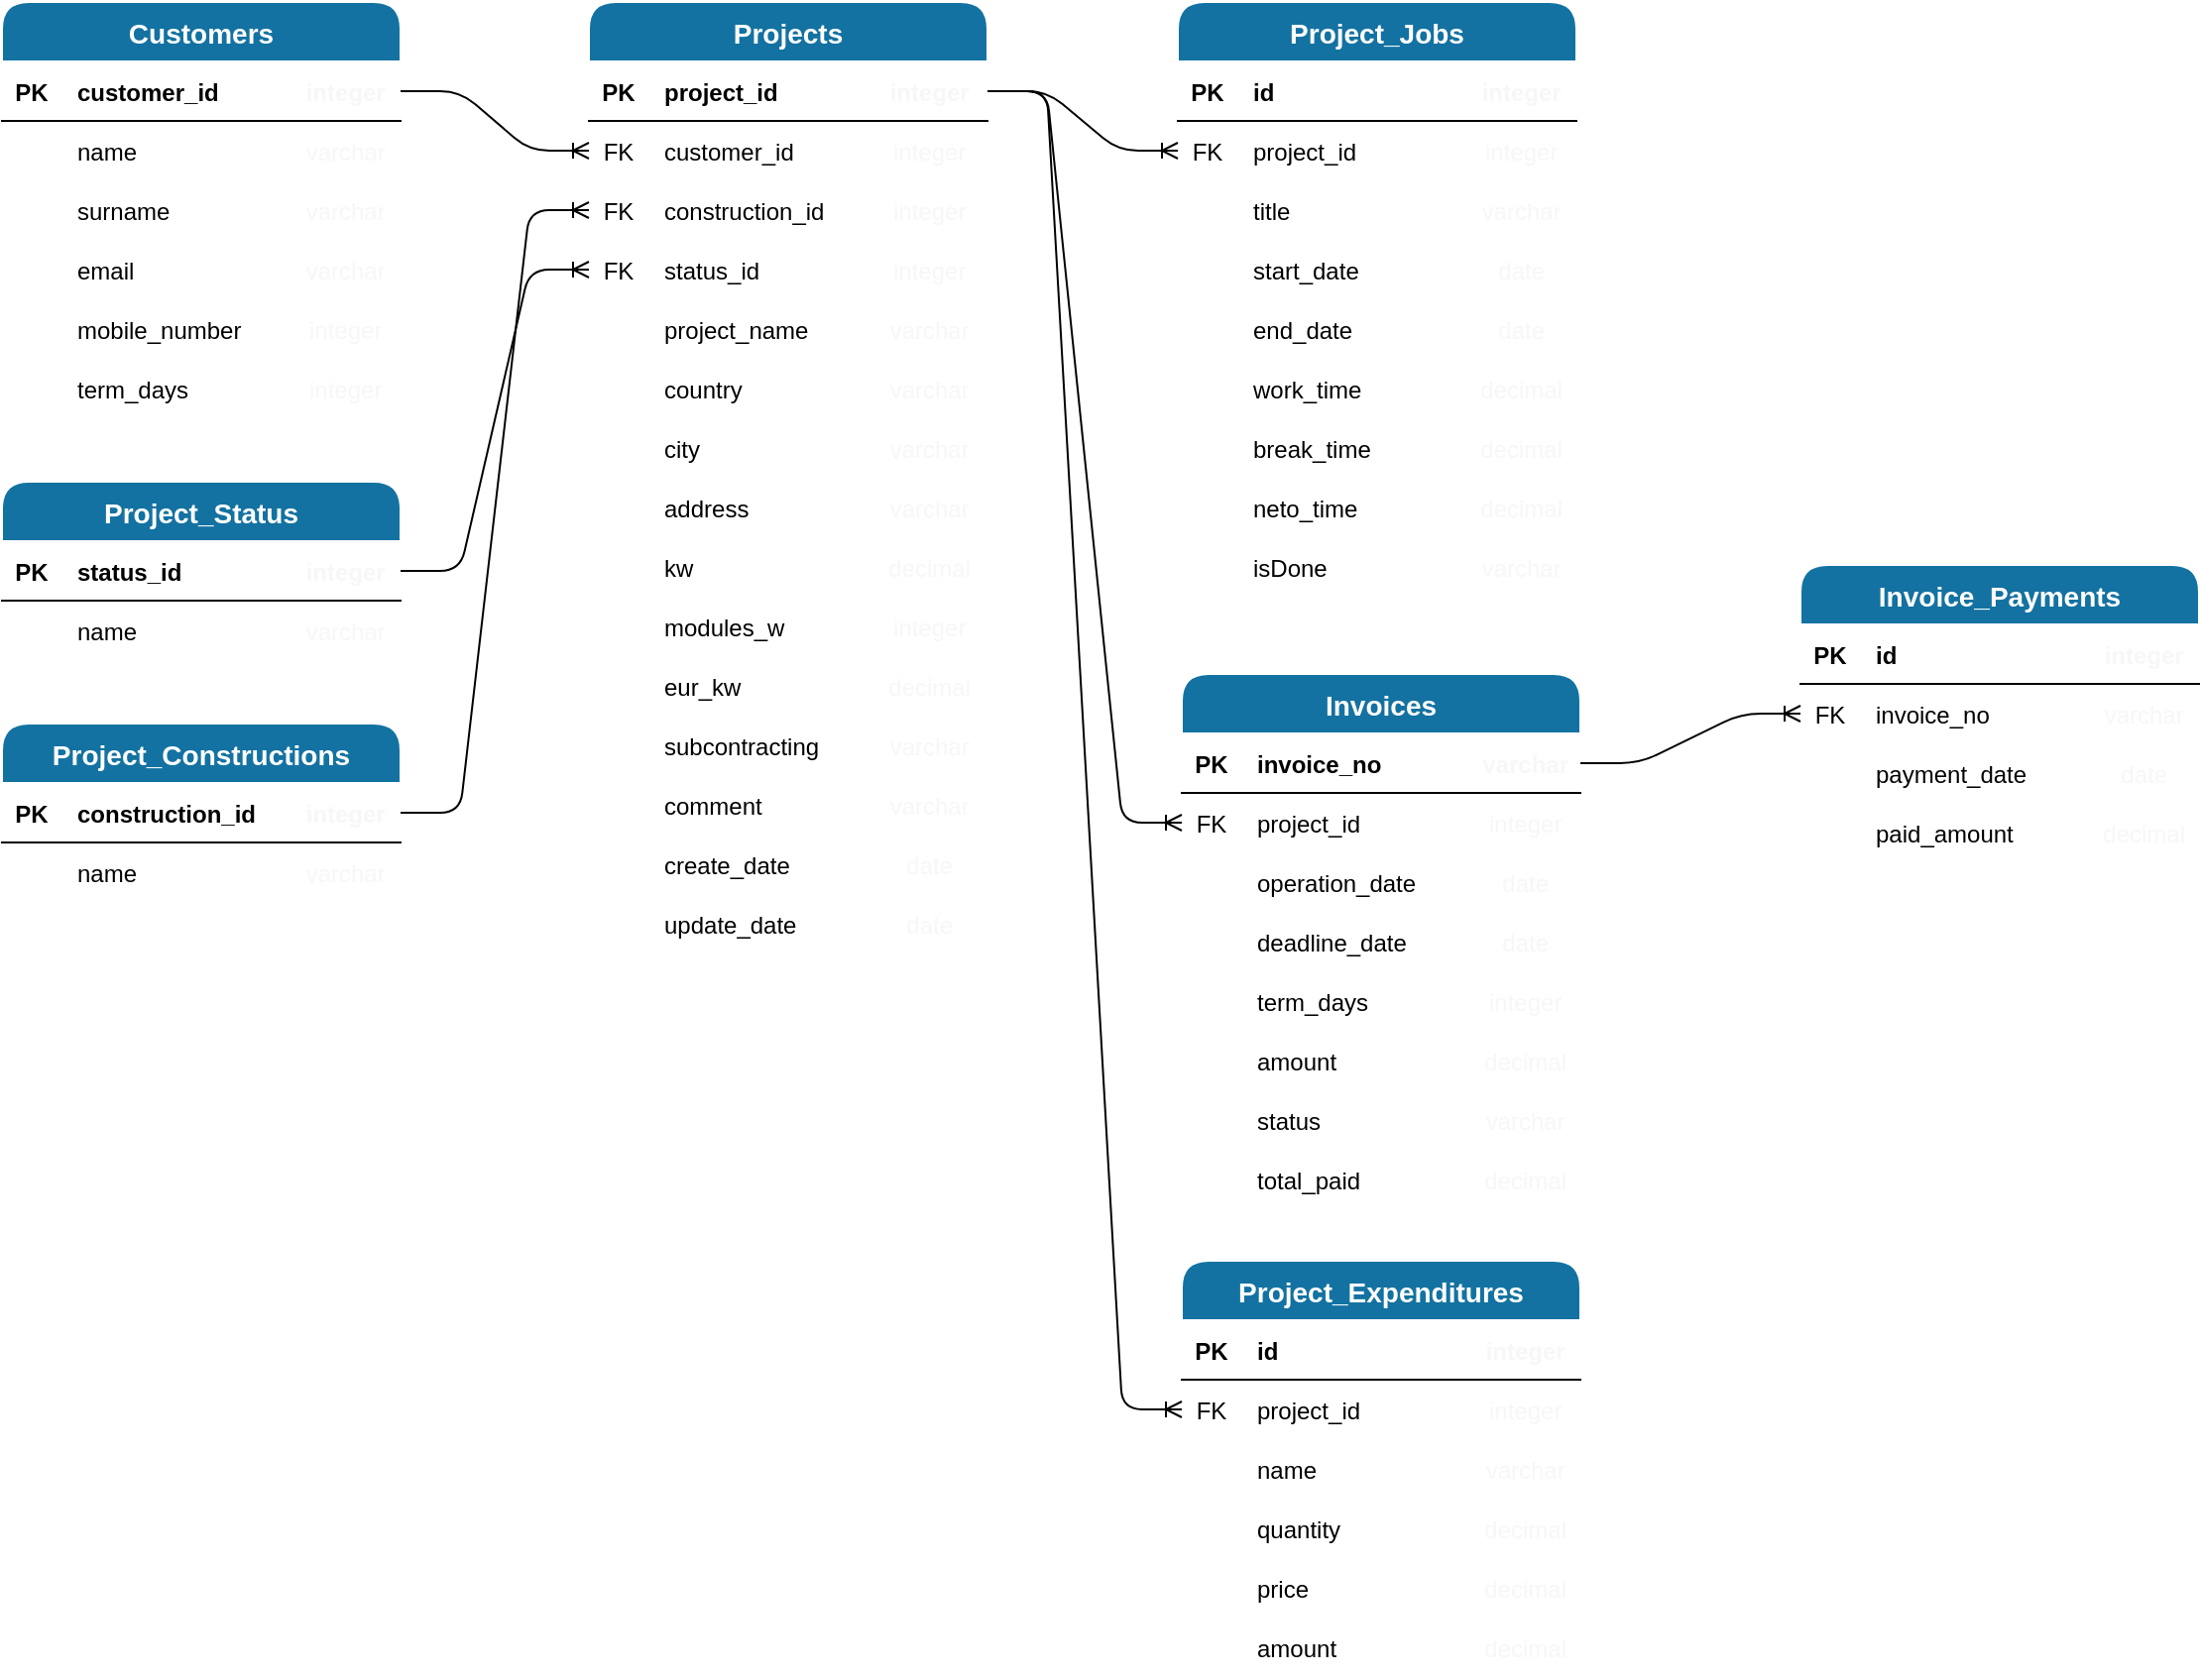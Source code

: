 <mxfile>
    <diagram id="TZCabU4wzUrLKtGscxsj" name="Page-1">
        <mxGraphModel dx="866" dy="548" grid="0" gridSize="55" guides="1" tooltips="1" connect="1" arrows="1" fold="1" page="0" pageScale="1" pageWidth="850" pageHeight="1100" math="0" shadow="0">
            <root>
                <mxCell id="0"/>
                <mxCell id="1" parent="0"/>
                <mxCell id="11" value="Customers" style="shape=table;startSize=30;container=1;collapsible=1;childLayout=tableLayout;fixedRows=1;rowLines=0;fontStyle=1;align=center;resizeLast=1;rounded=1;strokeColor=#FFFFFF;columnLines=1;strokeWidth=1;fillColor=#1372A1;fillStyle=auto;fontColor=#ffffff;swimlaneFillColor=none;gradientColor=none;gradientDirection=north;spacing=3;fontSize=14;" parent="1" vertex="1">
                    <mxGeometry x="605" y="120" width="201" height="210" as="geometry">
                        <mxRectangle x="590" y="120" width="110" height="31" as="alternateBounds"/>
                    </mxGeometry>
                </mxCell>
                <mxCell id="12" value="" style="shape=partialRectangle;collapsible=0;dropTarget=0;pointerEvents=0;fillColor=default;points=[[0,0.5],[1,0.5]];portConstraint=eastwest;top=0;left=0;right=0;bottom=1;rounded=1;fillStyle=dashed;" parent="11" vertex="1">
                    <mxGeometry y="30" width="201" height="30" as="geometry"/>
                </mxCell>
                <mxCell id="13" value="PK" style="shape=partialRectangle;overflow=hidden;connectable=0;fillColor=none;top=0;left=0;bottom=0;right=0;fontStyle=1;rounded=1;" parent="12" vertex="1">
                    <mxGeometry width="30" height="30" as="geometry">
                        <mxRectangle width="30" height="30" as="alternateBounds"/>
                    </mxGeometry>
                </mxCell>
                <mxCell id="14" value="customer_id" style="shape=partialRectangle;overflow=hidden;connectable=0;fillColor=none;top=0;left=0;bottom=0;right=0;align=left;spacingLeft=6;fontStyle=1;rounded=1;" parent="12" vertex="1">
                    <mxGeometry x="30" width="109.688" height="30" as="geometry">
                        <mxRectangle width="109.688" height="30" as="alternateBounds"/>
                    </mxGeometry>
                </mxCell>
                <mxCell id="299" value="integer" style="shape=partialRectangle;overflow=hidden;connectable=0;fillColor=none;top=0;left=0;bottom=0;right=0;align=center;spacingLeft=6;fontStyle=1;rounded=1;fontColor=#F0F0F0;textDirection=ltr;textOpacity=50;" parent="12" vertex="1">
                    <mxGeometry x="139.688" width="61.312" height="30" as="geometry">
                        <mxRectangle width="61.312" height="30" as="alternateBounds"/>
                    </mxGeometry>
                </mxCell>
                <mxCell id="15" value="" style="shape=partialRectangle;collapsible=0;dropTarget=0;pointerEvents=0;fillColor=none;points=[[0,0.5],[1,0.5]];portConstraint=eastwest;top=0;left=0;right=0;bottom=0;rounded=1;" parent="11" vertex="1">
                    <mxGeometry y="60" width="201" height="30" as="geometry"/>
                </mxCell>
                <mxCell id="16" value="" style="shape=partialRectangle;overflow=hidden;connectable=0;fillColor=none;top=0;left=0;bottom=0;right=0;rounded=1;" parent="15" vertex="1">
                    <mxGeometry width="30" height="30" as="geometry">
                        <mxRectangle width="30" height="30" as="alternateBounds"/>
                    </mxGeometry>
                </mxCell>
                <mxCell id="17" value="name" style="shape=partialRectangle;overflow=hidden;connectable=0;fillColor=none;top=0;left=0;bottom=0;right=0;align=left;spacingLeft=6;rounded=1;" parent="15" vertex="1">
                    <mxGeometry x="30" width="109.688" height="30" as="geometry">
                        <mxRectangle width="109.688" height="30" as="alternateBounds"/>
                    </mxGeometry>
                </mxCell>
                <mxCell id="300" value="varchar" style="shape=partialRectangle;overflow=hidden;connectable=0;fillColor=none;top=0;left=0;bottom=0;right=0;align=center;spacingLeft=6;rounded=1;textOpacity=50;fontColor=#F0F0F0;" parent="15" vertex="1">
                    <mxGeometry x="139.688" width="61.312" height="30" as="geometry">
                        <mxRectangle width="61.312" height="30" as="alternateBounds"/>
                    </mxGeometry>
                </mxCell>
                <mxCell id="302" value="" style="shape=partialRectangle;collapsible=0;dropTarget=0;pointerEvents=0;fillColor=none;points=[[0,0.5],[1,0.5]];portConstraint=eastwest;top=0;left=0;right=0;bottom=0;rounded=1;" parent="11" vertex="1">
                    <mxGeometry y="90" width="201" height="30" as="geometry"/>
                </mxCell>
                <mxCell id="303" value="" style="shape=partialRectangle;overflow=hidden;connectable=0;fillColor=none;top=0;left=0;bottom=0;right=0;rounded=1;" parent="302" vertex="1">
                    <mxGeometry width="30" height="30" as="geometry">
                        <mxRectangle width="30" height="30" as="alternateBounds"/>
                    </mxGeometry>
                </mxCell>
                <mxCell id="304" value="surname" style="shape=partialRectangle;overflow=hidden;connectable=0;fillColor=none;top=0;left=0;bottom=0;right=0;align=left;spacingLeft=6;rounded=1;" parent="302" vertex="1">
                    <mxGeometry x="30" width="109.688" height="30" as="geometry">
                        <mxRectangle width="109.688" height="30" as="alternateBounds"/>
                    </mxGeometry>
                </mxCell>
                <mxCell id="305" value="varchar" style="shape=partialRectangle;overflow=hidden;connectable=0;fillColor=none;top=0;left=0;bottom=0;right=0;align=center;spacingLeft=6;rounded=1;textOpacity=50;fontColor=#F0F0F0;" parent="302" vertex="1">
                    <mxGeometry x="139.688" width="61.312" height="30" as="geometry">
                        <mxRectangle width="61.312" height="30" as="alternateBounds"/>
                    </mxGeometry>
                </mxCell>
                <mxCell id="306" value="" style="shape=partialRectangle;collapsible=0;dropTarget=0;pointerEvents=0;fillColor=none;points=[[0,0.5],[1,0.5]];portConstraint=eastwest;top=0;left=0;right=0;bottom=0;rounded=1;" parent="11" vertex="1">
                    <mxGeometry y="120" width="201" height="30" as="geometry"/>
                </mxCell>
                <mxCell id="307" value="" style="shape=partialRectangle;overflow=hidden;connectable=0;fillColor=none;top=0;left=0;bottom=0;right=0;rounded=1;" parent="306" vertex="1">
                    <mxGeometry width="30" height="30" as="geometry">
                        <mxRectangle width="30" height="30" as="alternateBounds"/>
                    </mxGeometry>
                </mxCell>
                <mxCell id="308" value="email" style="shape=partialRectangle;overflow=hidden;connectable=0;fillColor=none;top=0;left=0;bottom=0;right=0;align=left;spacingLeft=6;rounded=1;" parent="306" vertex="1">
                    <mxGeometry x="30" width="109.688" height="30" as="geometry">
                        <mxRectangle width="109.688" height="30" as="alternateBounds"/>
                    </mxGeometry>
                </mxCell>
                <mxCell id="309" value="varchar" style="shape=partialRectangle;overflow=hidden;connectable=0;fillColor=none;top=0;left=0;bottom=0;right=0;align=center;spacingLeft=6;rounded=1;textOpacity=50;fontColor=#F0F0F0;" parent="306" vertex="1">
                    <mxGeometry x="139.688" width="61.312" height="30" as="geometry">
                        <mxRectangle width="61.312" height="30" as="alternateBounds"/>
                    </mxGeometry>
                </mxCell>
                <mxCell id="310" value="" style="shape=partialRectangle;collapsible=0;dropTarget=0;pointerEvents=0;fillColor=none;points=[[0,0.5],[1,0.5]];portConstraint=eastwest;top=0;left=0;right=0;bottom=0;rounded=1;" parent="11" vertex="1">
                    <mxGeometry y="150" width="201" height="30" as="geometry"/>
                </mxCell>
                <mxCell id="311" value="" style="shape=partialRectangle;overflow=hidden;connectable=0;fillColor=none;top=0;left=0;bottom=0;right=0;rounded=1;" parent="310" vertex="1">
                    <mxGeometry width="30" height="30" as="geometry">
                        <mxRectangle width="30" height="30" as="alternateBounds"/>
                    </mxGeometry>
                </mxCell>
                <mxCell id="312" value="mobile_number" style="shape=partialRectangle;overflow=hidden;connectable=0;fillColor=none;top=0;left=0;bottom=0;right=0;align=left;spacingLeft=6;rounded=1;" parent="310" vertex="1">
                    <mxGeometry x="30" width="109.688" height="30" as="geometry">
                        <mxRectangle width="109.688" height="30" as="alternateBounds"/>
                    </mxGeometry>
                </mxCell>
                <mxCell id="313" value="integer" style="shape=partialRectangle;overflow=hidden;connectable=0;fillColor=none;top=0;left=0;bottom=0;right=0;align=center;spacingLeft=6;rounded=1;textOpacity=50;fontColor=#F0F0F0;" parent="310" vertex="1">
                    <mxGeometry x="139.688" width="61.312" height="30" as="geometry">
                        <mxRectangle width="61.312" height="30" as="alternateBounds"/>
                    </mxGeometry>
                </mxCell>
                <mxCell id="528" value="" style="shape=partialRectangle;collapsible=0;dropTarget=0;pointerEvents=0;fillColor=none;points=[[0,0.5],[1,0.5]];portConstraint=eastwest;top=0;left=0;right=0;bottom=0;rounded=1;" parent="11" vertex="1">
                    <mxGeometry y="180" width="201" height="30" as="geometry"/>
                </mxCell>
                <mxCell id="529" value="" style="shape=partialRectangle;overflow=hidden;connectable=0;fillColor=none;top=0;left=0;bottom=0;right=0;rounded=1;" parent="528" vertex="1">
                    <mxGeometry width="30" height="30" as="geometry">
                        <mxRectangle width="30" height="30" as="alternateBounds"/>
                    </mxGeometry>
                </mxCell>
                <mxCell id="530" value="term_days" style="shape=partialRectangle;overflow=hidden;connectable=0;fillColor=none;top=0;left=0;bottom=0;right=0;align=left;spacingLeft=6;rounded=1;" parent="528" vertex="1">
                    <mxGeometry x="30" width="109.688" height="30" as="geometry">
                        <mxRectangle width="109.688" height="30" as="alternateBounds"/>
                    </mxGeometry>
                </mxCell>
                <mxCell id="531" value="integer" style="shape=partialRectangle;overflow=hidden;connectable=0;fillColor=none;top=0;left=0;bottom=0;right=0;align=center;spacingLeft=6;rounded=1;textOpacity=50;fontColor=#F0F0F0;" parent="528" vertex="1">
                    <mxGeometry x="139.688" width="61.312" height="30" as="geometry">
                        <mxRectangle width="61.312" height="30" as="alternateBounds"/>
                    </mxGeometry>
                </mxCell>
                <mxCell id="318" value="Projects" style="shape=table;startSize=30;container=1;collapsible=1;childLayout=tableLayout;fixedRows=1;rowLines=0;fontStyle=1;align=center;resizeLast=1;rounded=1;strokeColor=#FFFFFF;columnLines=1;strokeWidth=1;fillColor=#1372A1;fillStyle=auto;fontColor=#ffffff;swimlaneFillColor=none;gradientColor=none;gradientDirection=north;spacing=3;fontSize=14;" parent="1" vertex="1">
                    <mxGeometry x="901" y="120" width="201" height="480" as="geometry">
                        <mxRectangle x="590" y="120" width="110" height="31" as="alternateBounds"/>
                    </mxGeometry>
                </mxCell>
                <mxCell id="319" value="" style="shape=partialRectangle;collapsible=0;dropTarget=0;pointerEvents=0;fillColor=none;points=[[0,0.5],[1,0.5]];portConstraint=eastwest;top=0;left=0;right=0;bottom=1;rounded=1;" parent="318" vertex="1">
                    <mxGeometry y="30" width="201" height="30" as="geometry"/>
                </mxCell>
                <mxCell id="320" value="PK" style="shape=partialRectangle;overflow=hidden;connectable=0;fillColor=none;top=0;left=0;bottom=0;right=0;fontStyle=1;rounded=1;" parent="319" vertex="1">
                    <mxGeometry width="30" height="30" as="geometry">
                        <mxRectangle width="30" height="30" as="alternateBounds"/>
                    </mxGeometry>
                </mxCell>
                <mxCell id="321" value="project_id" style="shape=partialRectangle;overflow=hidden;connectable=0;fillColor=none;top=0;left=0;bottom=0;right=0;align=left;spacingLeft=6;fontStyle=1;rounded=1;" parent="319" vertex="1">
                    <mxGeometry x="30" width="106.688" height="30" as="geometry">
                        <mxRectangle width="106.688" height="30" as="alternateBounds"/>
                    </mxGeometry>
                </mxCell>
                <mxCell id="322" value="integer" style="shape=partialRectangle;overflow=hidden;connectable=0;fillColor=none;top=0;left=0;bottom=0;right=0;align=center;spacingLeft=6;fontStyle=1;rounded=1;fontColor=#F0F0F0;textDirection=ltr;textOpacity=50;" parent="319" vertex="1">
                    <mxGeometry x="136.688" width="64.312" height="30" as="geometry">
                        <mxRectangle width="64.312" height="30" as="alternateBounds"/>
                    </mxGeometry>
                </mxCell>
                <mxCell id="323" value="" style="shape=partialRectangle;collapsible=0;dropTarget=0;pointerEvents=0;fillColor=none;points=[[0,0.5],[1,0.5]];portConstraint=eastwest;top=0;left=0;right=0;bottom=0;rounded=1;" parent="318" vertex="1">
                    <mxGeometry y="60" width="201" height="30" as="geometry"/>
                </mxCell>
                <mxCell id="324" value="FK" style="shape=partialRectangle;overflow=hidden;connectable=0;fillColor=none;top=0;left=0;bottom=0;right=0;rounded=1;" parent="323" vertex="1">
                    <mxGeometry width="30" height="30" as="geometry">
                        <mxRectangle width="30" height="30" as="alternateBounds"/>
                    </mxGeometry>
                </mxCell>
                <mxCell id="325" value="customer_id" style="shape=partialRectangle;overflow=hidden;connectable=0;fillColor=none;top=0;left=0;bottom=0;right=0;align=left;spacingLeft=6;rounded=1;" parent="323" vertex="1">
                    <mxGeometry x="30" width="106.688" height="30" as="geometry">
                        <mxRectangle width="106.688" height="30" as="alternateBounds"/>
                    </mxGeometry>
                </mxCell>
                <mxCell id="326" value="integer" style="shape=partialRectangle;overflow=hidden;connectable=0;fillColor=none;top=0;left=0;bottom=0;right=0;align=center;spacingLeft=6;rounded=1;textOpacity=50;fontColor=#F0F0F0;" parent="323" vertex="1">
                    <mxGeometry x="136.688" width="64.312" height="30" as="geometry">
                        <mxRectangle width="64.312" height="30" as="alternateBounds"/>
                    </mxGeometry>
                </mxCell>
                <mxCell id="327" value="" style="shape=partialRectangle;collapsible=0;dropTarget=0;pointerEvents=0;fillColor=none;points=[[0,0.5],[1,0.5]];portConstraint=eastwest;top=0;left=0;right=0;bottom=0;rounded=1;" parent="318" vertex="1">
                    <mxGeometry y="90" width="201" height="30" as="geometry"/>
                </mxCell>
                <mxCell id="328" value="FK" style="shape=partialRectangle;overflow=hidden;connectable=0;fillColor=none;top=0;left=0;bottom=0;right=0;rounded=1;" parent="327" vertex="1">
                    <mxGeometry width="30" height="30" as="geometry">
                        <mxRectangle width="30" height="30" as="alternateBounds"/>
                    </mxGeometry>
                </mxCell>
                <mxCell id="329" value="construction_id" style="shape=partialRectangle;overflow=hidden;connectable=0;fillColor=none;top=0;left=0;bottom=0;right=0;align=left;spacingLeft=6;rounded=1;" parent="327" vertex="1">
                    <mxGeometry x="30" width="106.688" height="30" as="geometry">
                        <mxRectangle width="106.688" height="30" as="alternateBounds"/>
                    </mxGeometry>
                </mxCell>
                <mxCell id="330" value="integer" style="shape=partialRectangle;overflow=hidden;connectable=0;fillColor=none;top=0;left=0;bottom=0;right=0;align=center;spacingLeft=6;rounded=1;textOpacity=50;fontColor=#F0F0F0;" parent="327" vertex="1">
                    <mxGeometry x="136.688" width="64.312" height="30" as="geometry">
                        <mxRectangle width="64.312" height="30" as="alternateBounds"/>
                    </mxGeometry>
                </mxCell>
                <mxCell id="331" value="" style="shape=partialRectangle;collapsible=0;dropTarget=0;pointerEvents=0;fillColor=none;points=[[0,0.5],[1,0.5]];portConstraint=eastwest;top=0;left=0;right=0;bottom=0;rounded=1;" parent="318" vertex="1">
                    <mxGeometry y="120" width="201" height="30" as="geometry"/>
                </mxCell>
                <mxCell id="332" value="FK" style="shape=partialRectangle;overflow=hidden;connectable=0;fillColor=none;top=0;left=0;bottom=0;right=0;rounded=1;" parent="331" vertex="1">
                    <mxGeometry width="30" height="30" as="geometry">
                        <mxRectangle width="30" height="30" as="alternateBounds"/>
                    </mxGeometry>
                </mxCell>
                <mxCell id="333" value="status_id" style="shape=partialRectangle;overflow=hidden;connectable=0;fillColor=none;top=0;left=0;bottom=0;right=0;align=left;spacingLeft=6;rounded=1;" parent="331" vertex="1">
                    <mxGeometry x="30" width="106.688" height="30" as="geometry">
                        <mxRectangle width="106.688" height="30" as="alternateBounds"/>
                    </mxGeometry>
                </mxCell>
                <mxCell id="334" value="integer" style="shape=partialRectangle;overflow=hidden;connectable=0;fillColor=none;top=0;left=0;bottom=0;right=0;align=center;spacingLeft=6;rounded=1;textOpacity=50;fontColor=#F0F0F0;" parent="331" vertex="1">
                    <mxGeometry x="136.688" width="64.312" height="30" as="geometry">
                        <mxRectangle width="64.312" height="30" as="alternateBounds"/>
                    </mxGeometry>
                </mxCell>
                <mxCell id="512" value="" style="shape=partialRectangle;collapsible=0;dropTarget=0;pointerEvents=0;fillColor=none;points=[[0,0.5],[1,0.5]];portConstraint=eastwest;top=0;left=0;right=0;bottom=0;rounded=1;" parent="318" vertex="1">
                    <mxGeometry y="150" width="201" height="30" as="geometry"/>
                </mxCell>
                <mxCell id="513" value="" style="shape=partialRectangle;overflow=hidden;connectable=0;fillColor=none;top=0;left=0;bottom=0;right=0;rounded=1;" parent="512" vertex="1">
                    <mxGeometry width="30" height="30" as="geometry">
                        <mxRectangle width="30" height="30" as="alternateBounds"/>
                    </mxGeometry>
                </mxCell>
                <mxCell id="514" value="project_name" style="shape=partialRectangle;overflow=hidden;connectable=0;fillColor=none;top=0;left=0;bottom=0;right=0;align=left;spacingLeft=6;rounded=1;" parent="512" vertex="1">
                    <mxGeometry x="30" width="106.688" height="30" as="geometry">
                        <mxRectangle width="106.688" height="30" as="alternateBounds"/>
                    </mxGeometry>
                </mxCell>
                <mxCell id="515" value="varchar" style="shape=partialRectangle;overflow=hidden;connectable=0;fillColor=none;top=0;left=0;bottom=0;right=0;align=center;spacingLeft=6;rounded=1;textOpacity=50;fontColor=#F0F0F0;" parent="512" vertex="1">
                    <mxGeometry x="136.688" width="64.312" height="30" as="geometry">
                        <mxRectangle width="64.312" height="30" as="alternateBounds"/>
                    </mxGeometry>
                </mxCell>
                <mxCell id="335" value="" style="shape=partialRectangle;collapsible=0;dropTarget=0;pointerEvents=0;fillColor=none;points=[[0,0.5],[1,0.5]];portConstraint=eastwest;top=0;left=0;right=0;bottom=0;rounded=1;" parent="318" vertex="1">
                    <mxGeometry y="180" width="201" height="30" as="geometry"/>
                </mxCell>
                <mxCell id="336" value="" style="shape=partialRectangle;overflow=hidden;connectable=0;fillColor=none;top=0;left=0;bottom=0;right=0;rounded=1;" parent="335" vertex="1">
                    <mxGeometry width="30" height="30" as="geometry">
                        <mxRectangle width="30" height="30" as="alternateBounds"/>
                    </mxGeometry>
                </mxCell>
                <mxCell id="337" value="country" style="shape=partialRectangle;overflow=hidden;connectable=0;fillColor=none;top=0;left=0;bottom=0;right=0;align=left;spacingLeft=6;rounded=1;" parent="335" vertex="1">
                    <mxGeometry x="30" width="106.688" height="30" as="geometry">
                        <mxRectangle width="106.688" height="30" as="alternateBounds"/>
                    </mxGeometry>
                </mxCell>
                <mxCell id="338" value="varchar" style="shape=partialRectangle;overflow=hidden;connectable=0;fillColor=none;top=0;left=0;bottom=0;right=0;align=center;spacingLeft=6;rounded=1;textOpacity=50;fontColor=#F0F0F0;" parent="335" vertex="1">
                    <mxGeometry x="136.688" width="64.312" height="30" as="geometry">
                        <mxRectangle width="64.312" height="30" as="alternateBounds"/>
                    </mxGeometry>
                </mxCell>
                <mxCell id="339" value="" style="shape=partialRectangle;collapsible=0;dropTarget=0;pointerEvents=0;fillColor=none;points=[[0,0.5],[1,0.5]];portConstraint=eastwest;top=0;left=0;right=0;bottom=0;rounded=1;" parent="318" vertex="1">
                    <mxGeometry y="210" width="201" height="30" as="geometry"/>
                </mxCell>
                <mxCell id="340" value="" style="shape=partialRectangle;overflow=hidden;connectable=0;fillColor=none;top=0;left=0;bottom=0;right=0;rounded=1;" parent="339" vertex="1">
                    <mxGeometry width="30" height="30" as="geometry">
                        <mxRectangle width="30" height="30" as="alternateBounds"/>
                    </mxGeometry>
                </mxCell>
                <mxCell id="341" value="city" style="shape=partialRectangle;overflow=hidden;connectable=0;fillColor=none;top=0;left=0;bottom=0;right=0;align=left;spacingLeft=6;rounded=1;" parent="339" vertex="1">
                    <mxGeometry x="30" width="106.688" height="30" as="geometry">
                        <mxRectangle width="106.688" height="30" as="alternateBounds"/>
                    </mxGeometry>
                </mxCell>
                <mxCell id="342" value="varchar" style="shape=partialRectangle;overflow=hidden;connectable=0;fillColor=none;top=0;left=0;bottom=0;right=0;align=center;spacingLeft=6;rounded=1;textOpacity=50;fontColor=#F0F0F0;" parent="339" vertex="1">
                    <mxGeometry x="136.688" width="64.312" height="30" as="geometry">
                        <mxRectangle width="64.312" height="30" as="alternateBounds"/>
                    </mxGeometry>
                </mxCell>
                <mxCell id="343" value="" style="shape=partialRectangle;collapsible=0;dropTarget=0;pointerEvents=0;fillColor=none;points=[[0,0.5],[1,0.5]];portConstraint=eastwest;top=0;left=0;right=0;bottom=0;rounded=1;" parent="318" vertex="1">
                    <mxGeometry y="240" width="201" height="30" as="geometry"/>
                </mxCell>
                <mxCell id="344" value="" style="shape=partialRectangle;overflow=hidden;connectable=0;fillColor=none;top=0;left=0;bottom=0;right=0;rounded=1;" parent="343" vertex="1">
                    <mxGeometry width="30" height="30" as="geometry">
                        <mxRectangle width="30" height="30" as="alternateBounds"/>
                    </mxGeometry>
                </mxCell>
                <mxCell id="345" value="address" style="shape=partialRectangle;overflow=hidden;connectable=0;fillColor=none;top=0;left=0;bottom=0;right=0;align=left;spacingLeft=6;rounded=1;" parent="343" vertex="1">
                    <mxGeometry x="30" width="106.688" height="30" as="geometry">
                        <mxRectangle width="106.688" height="30" as="alternateBounds"/>
                    </mxGeometry>
                </mxCell>
                <mxCell id="346" value="varchar" style="shape=partialRectangle;overflow=hidden;connectable=0;fillColor=none;top=0;left=0;bottom=0;right=0;align=center;spacingLeft=6;rounded=1;textOpacity=50;fontColor=#F0F0F0;" parent="343" vertex="1">
                    <mxGeometry x="136.688" width="64.312" height="30" as="geometry">
                        <mxRectangle width="64.312" height="30" as="alternateBounds"/>
                    </mxGeometry>
                </mxCell>
                <mxCell id="347" value="" style="shape=partialRectangle;collapsible=0;dropTarget=0;pointerEvents=0;fillColor=none;points=[[0,0.5],[1,0.5]];portConstraint=eastwest;top=0;left=0;right=0;bottom=0;rounded=1;" parent="318" vertex="1">
                    <mxGeometry y="270" width="201" height="30" as="geometry"/>
                </mxCell>
                <mxCell id="348" value="" style="shape=partialRectangle;overflow=hidden;connectable=0;fillColor=none;top=0;left=0;bottom=0;right=0;rounded=1;" parent="347" vertex="1">
                    <mxGeometry width="30" height="30" as="geometry">
                        <mxRectangle width="30" height="30" as="alternateBounds"/>
                    </mxGeometry>
                </mxCell>
                <mxCell id="349" value="kw" style="shape=partialRectangle;overflow=hidden;connectable=0;fillColor=none;top=0;left=0;bottom=0;right=0;align=left;spacingLeft=6;rounded=1;" parent="347" vertex="1">
                    <mxGeometry x="30" width="106.688" height="30" as="geometry">
                        <mxRectangle width="106.688" height="30" as="alternateBounds"/>
                    </mxGeometry>
                </mxCell>
                <mxCell id="350" value="decimal" style="shape=partialRectangle;overflow=hidden;connectable=0;fillColor=none;top=0;left=0;bottom=0;right=0;align=center;spacingLeft=6;rounded=1;textOpacity=50;fontColor=#F0F0F0;" parent="347" vertex="1">
                    <mxGeometry x="136.688" width="64.312" height="30" as="geometry">
                        <mxRectangle width="64.312" height="30" as="alternateBounds"/>
                    </mxGeometry>
                </mxCell>
                <mxCell id="351" value="" style="shape=partialRectangle;collapsible=0;dropTarget=0;pointerEvents=0;fillColor=none;points=[[0,0.5],[1,0.5]];portConstraint=eastwest;top=0;left=0;right=0;bottom=0;rounded=1;" parent="318" vertex="1">
                    <mxGeometry y="300" width="201" height="30" as="geometry"/>
                </mxCell>
                <mxCell id="352" value="" style="shape=partialRectangle;overflow=hidden;connectable=0;fillColor=none;top=0;left=0;bottom=0;right=0;rounded=1;" parent="351" vertex="1">
                    <mxGeometry width="30" height="30" as="geometry">
                        <mxRectangle width="30" height="30" as="alternateBounds"/>
                    </mxGeometry>
                </mxCell>
                <mxCell id="353" value="modules_w" style="shape=partialRectangle;overflow=hidden;connectable=0;fillColor=none;top=0;left=0;bottom=0;right=0;align=left;spacingLeft=6;rounded=1;" parent="351" vertex="1">
                    <mxGeometry x="30" width="106.688" height="30" as="geometry">
                        <mxRectangle width="106.688" height="30" as="alternateBounds"/>
                    </mxGeometry>
                </mxCell>
                <mxCell id="354" value="integer" style="shape=partialRectangle;overflow=hidden;connectable=0;fillColor=none;top=0;left=0;bottom=0;right=0;align=center;spacingLeft=6;rounded=1;textOpacity=50;fontColor=#F0F0F0;" parent="351" vertex="1">
                    <mxGeometry x="136.688" width="64.312" height="30" as="geometry">
                        <mxRectangle width="64.312" height="30" as="alternateBounds"/>
                    </mxGeometry>
                </mxCell>
                <mxCell id="355" value="" style="shape=partialRectangle;collapsible=0;dropTarget=0;pointerEvents=0;fillColor=none;points=[[0,0.5],[1,0.5]];portConstraint=eastwest;top=0;left=0;right=0;bottom=0;rounded=1;" parent="318" vertex="1">
                    <mxGeometry y="330" width="201" height="30" as="geometry"/>
                </mxCell>
                <mxCell id="356" value="" style="shape=partialRectangle;overflow=hidden;connectable=0;fillColor=none;top=0;left=0;bottom=0;right=0;rounded=1;" parent="355" vertex="1">
                    <mxGeometry width="30" height="30" as="geometry">
                        <mxRectangle width="30" height="30" as="alternateBounds"/>
                    </mxGeometry>
                </mxCell>
                <mxCell id="357" value="eur_kw" style="shape=partialRectangle;overflow=hidden;connectable=0;fillColor=none;top=0;left=0;bottom=0;right=0;align=left;spacingLeft=6;rounded=1;" parent="355" vertex="1">
                    <mxGeometry x="30" width="106.688" height="30" as="geometry">
                        <mxRectangle width="106.688" height="30" as="alternateBounds"/>
                    </mxGeometry>
                </mxCell>
                <mxCell id="358" value="decimal" style="shape=partialRectangle;overflow=hidden;connectable=0;fillColor=none;top=0;left=0;bottom=0;right=0;align=center;spacingLeft=6;rounded=1;textOpacity=50;fontColor=#F0F0F0;" parent="355" vertex="1">
                    <mxGeometry x="136.688" width="64.312" height="30" as="geometry">
                        <mxRectangle width="64.312" height="30" as="alternateBounds"/>
                    </mxGeometry>
                </mxCell>
                <mxCell id="359" value="" style="shape=partialRectangle;collapsible=0;dropTarget=0;pointerEvents=0;fillColor=none;points=[[0,0.5],[1,0.5]];portConstraint=eastwest;top=0;left=0;right=0;bottom=0;rounded=1;" parent="318" vertex="1">
                    <mxGeometry y="360" width="201" height="30" as="geometry"/>
                </mxCell>
                <mxCell id="360" value="" style="shape=partialRectangle;overflow=hidden;connectable=0;fillColor=none;top=0;left=0;bottom=0;right=0;rounded=1;" parent="359" vertex="1">
                    <mxGeometry width="30" height="30" as="geometry">
                        <mxRectangle width="30" height="30" as="alternateBounds"/>
                    </mxGeometry>
                </mxCell>
                <mxCell id="361" value="subcontracting" style="shape=partialRectangle;overflow=hidden;connectable=0;fillColor=none;top=0;left=0;bottom=0;right=0;align=left;spacingLeft=6;rounded=1;" parent="359" vertex="1">
                    <mxGeometry x="30" width="106.688" height="30" as="geometry">
                        <mxRectangle width="106.688" height="30" as="alternateBounds"/>
                    </mxGeometry>
                </mxCell>
                <mxCell id="362" value="varchar" style="shape=partialRectangle;overflow=hidden;connectable=0;fillColor=none;top=0;left=0;bottom=0;right=0;align=center;spacingLeft=6;rounded=1;textOpacity=50;fontColor=#F0F0F0;" parent="359" vertex="1">
                    <mxGeometry x="136.688" width="64.312" height="30" as="geometry">
                        <mxRectangle width="64.312" height="30" as="alternateBounds"/>
                    </mxGeometry>
                </mxCell>
                <mxCell id="363" value="" style="shape=partialRectangle;collapsible=0;dropTarget=0;pointerEvents=0;fillColor=none;points=[[0,0.5],[1,0.5]];portConstraint=eastwest;top=0;left=0;right=0;bottom=0;rounded=1;" parent="318" vertex="1">
                    <mxGeometry y="390" width="201" height="30" as="geometry"/>
                </mxCell>
                <mxCell id="364" value="" style="shape=partialRectangle;overflow=hidden;connectable=0;fillColor=none;top=0;left=0;bottom=0;right=0;rounded=1;" parent="363" vertex="1">
                    <mxGeometry width="30" height="30" as="geometry">
                        <mxRectangle width="30" height="30" as="alternateBounds"/>
                    </mxGeometry>
                </mxCell>
                <mxCell id="365" value="comment" style="shape=partialRectangle;overflow=hidden;connectable=0;fillColor=none;top=0;left=0;bottom=0;right=0;align=left;spacingLeft=6;rounded=1;" parent="363" vertex="1">
                    <mxGeometry x="30" width="106.688" height="30" as="geometry">
                        <mxRectangle width="106.688" height="30" as="alternateBounds"/>
                    </mxGeometry>
                </mxCell>
                <mxCell id="366" value="varchar" style="shape=partialRectangle;overflow=hidden;connectable=0;fillColor=none;top=0;left=0;bottom=0;right=0;align=center;spacingLeft=6;rounded=1;textOpacity=50;fontColor=#F0F0F0;" parent="363" vertex="1">
                    <mxGeometry x="136.688" width="64.312" height="30" as="geometry">
                        <mxRectangle width="64.312" height="30" as="alternateBounds"/>
                    </mxGeometry>
                </mxCell>
                <mxCell id="367" value="" style="shape=partialRectangle;collapsible=0;dropTarget=0;pointerEvents=0;fillColor=none;points=[[0,0.5],[1,0.5]];portConstraint=eastwest;top=0;left=0;right=0;bottom=0;rounded=1;" parent="318" vertex="1">
                    <mxGeometry y="420" width="201" height="30" as="geometry"/>
                </mxCell>
                <mxCell id="368" value="" style="shape=partialRectangle;overflow=hidden;connectable=0;fillColor=none;top=0;left=0;bottom=0;right=0;rounded=1;" parent="367" vertex="1">
                    <mxGeometry width="30" height="30" as="geometry">
                        <mxRectangle width="30" height="30" as="alternateBounds"/>
                    </mxGeometry>
                </mxCell>
                <mxCell id="369" value="create_date" style="shape=partialRectangle;overflow=hidden;connectable=0;fillColor=none;top=0;left=0;bottom=0;right=0;align=left;spacingLeft=6;rounded=1;" parent="367" vertex="1">
                    <mxGeometry x="30" width="106.688" height="30" as="geometry">
                        <mxRectangle width="106.688" height="30" as="alternateBounds"/>
                    </mxGeometry>
                </mxCell>
                <mxCell id="370" value="date" style="shape=partialRectangle;overflow=hidden;connectable=0;fillColor=none;top=0;left=0;bottom=0;right=0;align=center;spacingLeft=6;rounded=1;textOpacity=50;fontColor=#F0F0F0;" parent="367" vertex="1">
                    <mxGeometry x="136.688" width="64.312" height="30" as="geometry">
                        <mxRectangle width="64.312" height="30" as="alternateBounds"/>
                    </mxGeometry>
                </mxCell>
                <mxCell id="371" value="" style="shape=partialRectangle;collapsible=0;dropTarget=0;pointerEvents=0;fillColor=none;points=[[0,0.5],[1,0.5]];portConstraint=eastwest;top=0;left=0;right=0;bottom=0;rounded=1;" parent="318" vertex="1">
                    <mxGeometry y="450" width="201" height="30" as="geometry"/>
                </mxCell>
                <mxCell id="372" value="" style="shape=partialRectangle;overflow=hidden;connectable=0;fillColor=none;top=0;left=0;bottom=0;right=0;rounded=1;" parent="371" vertex="1">
                    <mxGeometry width="30" height="30" as="geometry">
                        <mxRectangle width="30" height="30" as="alternateBounds"/>
                    </mxGeometry>
                </mxCell>
                <mxCell id="373" value="update_date" style="shape=partialRectangle;overflow=hidden;connectable=0;fillColor=none;top=0;left=0;bottom=0;right=0;align=left;spacingLeft=6;rounded=1;" parent="371" vertex="1">
                    <mxGeometry x="30" width="106.688" height="30" as="geometry">
                        <mxRectangle width="106.688" height="30" as="alternateBounds"/>
                    </mxGeometry>
                </mxCell>
                <mxCell id="374" value="date" style="shape=partialRectangle;overflow=hidden;connectable=0;fillColor=none;top=0;left=0;bottom=0;right=0;align=center;spacingLeft=6;rounded=1;textOpacity=50;fontColor=#F0F0F0;" parent="371" vertex="1">
                    <mxGeometry x="136.688" width="64.312" height="30" as="geometry">
                        <mxRectangle width="64.312" height="30" as="alternateBounds"/>
                    </mxGeometry>
                </mxCell>
                <mxCell id="375" value="" style="edgeStyle=entityRelationEdgeStyle;fontSize=12;html=1;endArrow=ERoneToMany;fontFamily=Helvetica;fontColor=#F0F0F0;startSize=30;entryX=0;entryY=0.5;entryDx=0;entryDy=0;exitX=1;exitY=0.5;exitDx=0;exitDy=0;" parent="1" source="12" target="323" edge="1">
                    <mxGeometry width="100" height="100" relative="1" as="geometry">
                        <mxPoint x="593" y="481" as="sourcePoint"/>
                        <mxPoint x="693" y="381" as="targetPoint"/>
                    </mxGeometry>
                </mxCell>
                <mxCell id="376" value="Project_Jobs" style="shape=table;startSize=30;container=1;collapsible=1;childLayout=tableLayout;fixedRows=1;rowLines=0;fontStyle=1;align=center;resizeLast=1;rounded=1;strokeColor=#FFFFFF;columnLines=1;strokeWidth=1;fillColor=#1372A1;fillStyle=auto;fontColor=#ffffff;swimlaneFillColor=none;gradientColor=none;gradientDirection=north;spacing=3;fontSize=14;" parent="1" vertex="1">
                    <mxGeometry x="1198" y="120" width="201" height="300" as="geometry">
                        <mxRectangle x="590" y="120" width="110" height="31" as="alternateBounds"/>
                    </mxGeometry>
                </mxCell>
                <mxCell id="377" value="" style="shape=partialRectangle;collapsible=0;dropTarget=0;pointerEvents=0;fillColor=default;points=[[0,0.5],[1,0.5]];portConstraint=eastwest;top=0;left=0;right=0;bottom=1;rounded=1;fillStyle=dashed;" parent="376" vertex="1">
                    <mxGeometry y="30" width="201" height="30" as="geometry"/>
                </mxCell>
                <mxCell id="378" value="PK" style="shape=partialRectangle;overflow=hidden;connectable=0;fillColor=none;top=0;left=0;bottom=0;right=0;fontStyle=1;rounded=1;" parent="377" vertex="1">
                    <mxGeometry width="30" height="30" as="geometry">
                        <mxRectangle width="30" height="30" as="alternateBounds"/>
                    </mxGeometry>
                </mxCell>
                <mxCell id="379" value="id" style="shape=partialRectangle;overflow=hidden;connectable=0;fillColor=none;top=0;left=0;bottom=0;right=0;align=left;spacingLeft=6;fontStyle=1;rounded=1;" parent="377" vertex="1">
                    <mxGeometry x="30" width="109.688" height="30" as="geometry">
                        <mxRectangle width="109.688" height="30" as="alternateBounds"/>
                    </mxGeometry>
                </mxCell>
                <mxCell id="380" value="integer" style="shape=partialRectangle;overflow=hidden;connectable=0;fillColor=none;top=0;left=0;bottom=0;right=0;align=center;spacingLeft=6;fontStyle=1;rounded=1;fontColor=#F0F0F0;textDirection=ltr;textOpacity=50;" parent="377" vertex="1">
                    <mxGeometry x="139.688" width="61.312" height="30" as="geometry">
                        <mxRectangle width="61.312" height="30" as="alternateBounds"/>
                    </mxGeometry>
                </mxCell>
                <mxCell id="381" value="" style="shape=partialRectangle;collapsible=0;dropTarget=0;pointerEvents=0;fillColor=none;points=[[0,0.5],[1,0.5]];portConstraint=eastwest;top=0;left=0;right=0;bottom=0;rounded=1;" parent="376" vertex="1">
                    <mxGeometry y="60" width="201" height="30" as="geometry"/>
                </mxCell>
                <mxCell id="382" value="FK" style="shape=partialRectangle;overflow=hidden;connectable=0;fillColor=none;top=0;left=0;bottom=0;right=0;rounded=1;" parent="381" vertex="1">
                    <mxGeometry width="30" height="30" as="geometry">
                        <mxRectangle width="30" height="30" as="alternateBounds"/>
                    </mxGeometry>
                </mxCell>
                <mxCell id="383" value="project_id" style="shape=partialRectangle;overflow=hidden;connectable=0;fillColor=none;top=0;left=0;bottom=0;right=0;align=left;spacingLeft=6;rounded=1;" parent="381" vertex="1">
                    <mxGeometry x="30" width="109.688" height="30" as="geometry">
                        <mxRectangle width="109.688" height="30" as="alternateBounds"/>
                    </mxGeometry>
                </mxCell>
                <mxCell id="384" value="integer" style="shape=partialRectangle;overflow=hidden;connectable=0;fillColor=none;top=0;left=0;bottom=0;right=0;align=center;spacingLeft=6;rounded=1;textOpacity=50;fontColor=#F0F0F0;" parent="381" vertex="1">
                    <mxGeometry x="139.688" width="61.312" height="30" as="geometry">
                        <mxRectangle width="61.312" height="30" as="alternateBounds"/>
                    </mxGeometry>
                </mxCell>
                <mxCell id="385" value="" style="shape=partialRectangle;collapsible=0;dropTarget=0;pointerEvents=0;fillColor=none;points=[[0,0.5],[1,0.5]];portConstraint=eastwest;top=0;left=0;right=0;bottom=0;rounded=1;" parent="376" vertex="1">
                    <mxGeometry y="90" width="201" height="30" as="geometry"/>
                </mxCell>
                <mxCell id="386" value="" style="shape=partialRectangle;overflow=hidden;connectable=0;fillColor=none;top=0;left=0;bottom=0;right=0;rounded=1;" parent="385" vertex="1">
                    <mxGeometry width="30" height="30" as="geometry">
                        <mxRectangle width="30" height="30" as="alternateBounds"/>
                    </mxGeometry>
                </mxCell>
                <mxCell id="387" value="title" style="shape=partialRectangle;overflow=hidden;connectable=0;fillColor=none;top=0;left=0;bottom=0;right=0;align=left;spacingLeft=6;rounded=1;" parent="385" vertex="1">
                    <mxGeometry x="30" width="109.688" height="30" as="geometry">
                        <mxRectangle width="109.688" height="30" as="alternateBounds"/>
                    </mxGeometry>
                </mxCell>
                <mxCell id="388" value="varchar" style="shape=partialRectangle;overflow=hidden;connectable=0;fillColor=none;top=0;left=0;bottom=0;right=0;align=center;spacingLeft=6;rounded=1;textOpacity=50;fontColor=#F0F0F0;" parent="385" vertex="1">
                    <mxGeometry x="139.688" width="61.312" height="30" as="geometry">
                        <mxRectangle width="61.312" height="30" as="alternateBounds"/>
                    </mxGeometry>
                </mxCell>
                <mxCell id="389" value="" style="shape=partialRectangle;collapsible=0;dropTarget=0;pointerEvents=0;fillColor=none;points=[[0,0.5],[1,0.5]];portConstraint=eastwest;top=0;left=0;right=0;bottom=0;rounded=1;" parent="376" vertex="1">
                    <mxGeometry y="120" width="201" height="30" as="geometry"/>
                </mxCell>
                <mxCell id="390" value="" style="shape=partialRectangle;overflow=hidden;connectable=0;fillColor=none;top=0;left=0;bottom=0;right=0;rounded=1;" parent="389" vertex="1">
                    <mxGeometry width="30" height="30" as="geometry">
                        <mxRectangle width="30" height="30" as="alternateBounds"/>
                    </mxGeometry>
                </mxCell>
                <mxCell id="391" value="start_date" style="shape=partialRectangle;overflow=hidden;connectable=0;fillColor=none;top=0;left=0;bottom=0;right=0;align=left;spacingLeft=6;rounded=1;" parent="389" vertex="1">
                    <mxGeometry x="30" width="109.688" height="30" as="geometry">
                        <mxRectangle width="109.688" height="30" as="alternateBounds"/>
                    </mxGeometry>
                </mxCell>
                <mxCell id="392" value="date" style="shape=partialRectangle;overflow=hidden;connectable=0;fillColor=none;top=0;left=0;bottom=0;right=0;align=center;spacingLeft=6;rounded=1;textOpacity=50;fontColor=#F0F0F0;" parent="389" vertex="1">
                    <mxGeometry x="139.688" width="61.312" height="30" as="geometry">
                        <mxRectangle width="61.312" height="30" as="alternateBounds"/>
                    </mxGeometry>
                </mxCell>
                <mxCell id="393" value="" style="shape=partialRectangle;collapsible=0;dropTarget=0;pointerEvents=0;fillColor=none;points=[[0,0.5],[1,0.5]];portConstraint=eastwest;top=0;left=0;right=0;bottom=0;rounded=1;" parent="376" vertex="1">
                    <mxGeometry y="150" width="201" height="30" as="geometry"/>
                </mxCell>
                <mxCell id="394" value="" style="shape=partialRectangle;overflow=hidden;connectable=0;fillColor=none;top=0;left=0;bottom=0;right=0;rounded=1;" parent="393" vertex="1">
                    <mxGeometry width="30" height="30" as="geometry">
                        <mxRectangle width="30" height="30" as="alternateBounds"/>
                    </mxGeometry>
                </mxCell>
                <mxCell id="395" value="end_date" style="shape=partialRectangle;overflow=hidden;connectable=0;fillColor=none;top=0;left=0;bottom=0;right=0;align=left;spacingLeft=6;rounded=1;" parent="393" vertex="1">
                    <mxGeometry x="30" width="109.688" height="30" as="geometry">
                        <mxRectangle width="109.688" height="30" as="alternateBounds"/>
                    </mxGeometry>
                </mxCell>
                <mxCell id="396" value="date" style="shape=partialRectangle;overflow=hidden;connectable=0;fillColor=none;top=0;left=0;bottom=0;right=0;align=center;spacingLeft=6;rounded=1;textOpacity=50;fontColor=#F0F0F0;" parent="393" vertex="1">
                    <mxGeometry x="139.688" width="61.312" height="30" as="geometry">
                        <mxRectangle width="61.312" height="30" as="alternateBounds"/>
                    </mxGeometry>
                </mxCell>
                <mxCell id="398" value="" style="shape=partialRectangle;collapsible=0;dropTarget=0;pointerEvents=0;fillColor=none;points=[[0,0.5],[1,0.5]];portConstraint=eastwest;top=0;left=0;right=0;bottom=0;rounded=1;" parent="376" vertex="1">
                    <mxGeometry y="180" width="201" height="30" as="geometry"/>
                </mxCell>
                <mxCell id="399" value="" style="shape=partialRectangle;overflow=hidden;connectable=0;fillColor=none;top=0;left=0;bottom=0;right=0;rounded=1;" parent="398" vertex="1">
                    <mxGeometry width="30" height="30" as="geometry">
                        <mxRectangle width="30" height="30" as="alternateBounds"/>
                    </mxGeometry>
                </mxCell>
                <mxCell id="400" value="work_time" style="shape=partialRectangle;overflow=hidden;connectable=0;fillColor=none;top=0;left=0;bottom=0;right=0;align=left;spacingLeft=6;rounded=1;" parent="398" vertex="1">
                    <mxGeometry x="30" width="109.688" height="30" as="geometry">
                        <mxRectangle width="109.688" height="30" as="alternateBounds"/>
                    </mxGeometry>
                </mxCell>
                <mxCell id="401" value="decimal" style="shape=partialRectangle;overflow=hidden;connectable=0;fillColor=none;top=0;left=0;bottom=0;right=0;align=center;spacingLeft=6;rounded=1;textOpacity=50;fontColor=#F0F0F0;" parent="398" vertex="1">
                    <mxGeometry x="139.688" width="61.312" height="30" as="geometry">
                        <mxRectangle width="61.312" height="30" as="alternateBounds"/>
                    </mxGeometry>
                </mxCell>
                <mxCell id="402" value="" style="shape=partialRectangle;collapsible=0;dropTarget=0;pointerEvents=0;fillColor=none;points=[[0,0.5],[1,0.5]];portConstraint=eastwest;top=0;left=0;right=0;bottom=0;rounded=1;" parent="376" vertex="1">
                    <mxGeometry y="210" width="201" height="30" as="geometry"/>
                </mxCell>
                <mxCell id="403" value="" style="shape=partialRectangle;overflow=hidden;connectable=0;fillColor=none;top=0;left=0;bottom=0;right=0;rounded=1;" parent="402" vertex="1">
                    <mxGeometry width="30" height="30" as="geometry">
                        <mxRectangle width="30" height="30" as="alternateBounds"/>
                    </mxGeometry>
                </mxCell>
                <mxCell id="404" value="break_time" style="shape=partialRectangle;overflow=hidden;connectable=0;fillColor=none;top=0;left=0;bottom=0;right=0;align=left;spacingLeft=6;rounded=1;" parent="402" vertex="1">
                    <mxGeometry x="30" width="109.688" height="30" as="geometry">
                        <mxRectangle width="109.688" height="30" as="alternateBounds"/>
                    </mxGeometry>
                </mxCell>
                <mxCell id="405" value="decimal" style="shape=partialRectangle;overflow=hidden;connectable=0;fillColor=none;top=0;left=0;bottom=0;right=0;align=center;spacingLeft=6;rounded=1;textOpacity=50;fontColor=#F0F0F0;" parent="402" vertex="1">
                    <mxGeometry x="139.688" width="61.312" height="30" as="geometry">
                        <mxRectangle width="61.312" height="30" as="alternateBounds"/>
                    </mxGeometry>
                </mxCell>
                <mxCell id="532" value="" style="shape=partialRectangle;collapsible=0;dropTarget=0;pointerEvents=0;fillColor=none;points=[[0,0.5],[1,0.5]];portConstraint=eastwest;top=0;left=0;right=0;bottom=0;rounded=1;" vertex="1" parent="376">
                    <mxGeometry y="240" width="201" height="30" as="geometry"/>
                </mxCell>
                <mxCell id="533" value="" style="shape=partialRectangle;overflow=hidden;connectable=0;fillColor=none;top=0;left=0;bottom=0;right=0;rounded=1;" vertex="1" parent="532">
                    <mxGeometry width="30" height="30" as="geometry">
                        <mxRectangle width="30" height="30" as="alternateBounds"/>
                    </mxGeometry>
                </mxCell>
                <mxCell id="534" value="neto_time" style="shape=partialRectangle;overflow=hidden;connectable=0;fillColor=none;top=0;left=0;bottom=0;right=0;align=left;spacingLeft=6;rounded=1;" vertex="1" parent="532">
                    <mxGeometry x="30" width="109.688" height="30" as="geometry">
                        <mxRectangle width="109.688" height="30" as="alternateBounds"/>
                    </mxGeometry>
                </mxCell>
                <mxCell id="535" value="decimal" style="shape=partialRectangle;overflow=hidden;connectable=0;fillColor=none;top=0;left=0;bottom=0;right=0;align=center;spacingLeft=6;rounded=1;textOpacity=50;fontColor=#F0F0F0;" vertex="1" parent="532">
                    <mxGeometry x="139.688" width="61.312" height="30" as="geometry">
                        <mxRectangle width="61.312" height="30" as="alternateBounds"/>
                    </mxGeometry>
                </mxCell>
                <mxCell id="536" value="" style="shape=partialRectangle;collapsible=0;dropTarget=0;pointerEvents=0;fillColor=none;points=[[0,0.5],[1,0.5]];portConstraint=eastwest;top=0;left=0;right=0;bottom=0;rounded=1;" vertex="1" parent="376">
                    <mxGeometry y="270" width="201" height="30" as="geometry"/>
                </mxCell>
                <mxCell id="537" value="" style="shape=partialRectangle;overflow=hidden;connectable=0;fillColor=none;top=0;left=0;bottom=0;right=0;rounded=1;" vertex="1" parent="536">
                    <mxGeometry width="30" height="30" as="geometry">
                        <mxRectangle width="30" height="30" as="alternateBounds"/>
                    </mxGeometry>
                </mxCell>
                <mxCell id="538" value="isDone" style="shape=partialRectangle;overflow=hidden;connectable=0;fillColor=none;top=0;left=0;bottom=0;right=0;align=left;spacingLeft=6;rounded=1;" vertex="1" parent="536">
                    <mxGeometry x="30" width="109.688" height="30" as="geometry">
                        <mxRectangle width="109.688" height="30" as="alternateBounds"/>
                    </mxGeometry>
                </mxCell>
                <mxCell id="539" value="varchar" style="shape=partialRectangle;overflow=hidden;connectable=0;fillColor=none;top=0;left=0;bottom=0;right=0;align=center;spacingLeft=6;rounded=1;textOpacity=50;fontColor=#F0F0F0;" vertex="1" parent="536">
                    <mxGeometry x="139.688" width="61.312" height="30" as="geometry">
                        <mxRectangle width="61.312" height="30" as="alternateBounds"/>
                    </mxGeometry>
                </mxCell>
                <mxCell id="397" value="" style="edgeStyle=entityRelationEdgeStyle;fontSize=12;html=1;endArrow=ERoneToMany;fontFamily=Helvetica;fontColor=#F0F0F0;startSize=30;entryX=0;entryY=0.5;entryDx=0;entryDy=0;exitX=1;exitY=0.5;exitDx=0;exitDy=0;" parent="1" source="319" target="381" edge="1">
                    <mxGeometry width="100" height="100" relative="1" as="geometry">
                        <mxPoint x="1193" y="338" as="sourcePoint"/>
                        <mxPoint x="1300" y="368" as="targetPoint"/>
                    </mxGeometry>
                </mxCell>
                <mxCell id="406" value="Invoices" style="shape=table;startSize=30;container=1;collapsible=1;childLayout=tableLayout;fixedRows=1;rowLines=0;fontStyle=1;align=center;resizeLast=1;rounded=1;strokeColor=#FFFFFF;columnLines=1;strokeWidth=1;fillColor=#1372A1;fillStyle=auto;fontColor=#ffffff;swimlaneFillColor=none;gradientColor=none;gradientDirection=north;spacing=3;fontSize=14;" parent="1" vertex="1">
                    <mxGeometry x="1200" y="459" width="201" height="270" as="geometry">
                        <mxRectangle x="590" y="120" width="110" height="31" as="alternateBounds"/>
                    </mxGeometry>
                </mxCell>
                <mxCell id="407" value="" style="shape=partialRectangle;collapsible=0;dropTarget=0;pointerEvents=0;fillColor=default;points=[[0,0.5],[1,0.5]];portConstraint=eastwest;top=0;left=0;right=0;bottom=1;rounded=1;fillStyle=dashed;" parent="406" vertex="1">
                    <mxGeometry y="30" width="201" height="30" as="geometry"/>
                </mxCell>
                <mxCell id="408" value="PK" style="shape=partialRectangle;overflow=hidden;connectable=0;fillColor=none;top=0;left=0;bottom=0;right=0;fontStyle=1;rounded=1;" parent="407" vertex="1">
                    <mxGeometry width="30" height="30" as="geometry">
                        <mxRectangle width="30" height="30" as="alternateBounds"/>
                    </mxGeometry>
                </mxCell>
                <mxCell id="409" value="invoice_no" style="shape=partialRectangle;overflow=hidden;connectable=0;fillColor=none;top=0;left=0;bottom=0;right=0;align=left;spacingLeft=6;fontStyle=1;rounded=1;" parent="407" vertex="1">
                    <mxGeometry x="30" width="109.688" height="30" as="geometry">
                        <mxRectangle width="109.688" height="30" as="alternateBounds"/>
                    </mxGeometry>
                </mxCell>
                <mxCell id="410" value="varchar" style="shape=partialRectangle;overflow=hidden;connectable=0;fillColor=none;top=0;left=0;bottom=0;right=0;align=center;spacingLeft=6;fontStyle=1;rounded=1;fontColor=#F0F0F0;textDirection=ltr;textOpacity=50;" parent="407" vertex="1">
                    <mxGeometry x="139.688" width="61.312" height="30" as="geometry">
                        <mxRectangle width="61.312" height="30" as="alternateBounds"/>
                    </mxGeometry>
                </mxCell>
                <mxCell id="411" value="" style="shape=partialRectangle;collapsible=0;dropTarget=0;pointerEvents=0;fillColor=none;points=[[0,0.5],[1,0.5]];portConstraint=eastwest;top=0;left=0;right=0;bottom=0;rounded=1;" parent="406" vertex="1">
                    <mxGeometry y="60" width="201" height="30" as="geometry"/>
                </mxCell>
                <mxCell id="412" value="FK" style="shape=partialRectangle;overflow=hidden;connectable=0;fillColor=none;top=0;left=0;bottom=0;right=0;rounded=1;" parent="411" vertex="1">
                    <mxGeometry width="30" height="30" as="geometry">
                        <mxRectangle width="30" height="30" as="alternateBounds"/>
                    </mxGeometry>
                </mxCell>
                <mxCell id="413" value="project_id" style="shape=partialRectangle;overflow=hidden;connectable=0;fillColor=none;top=0;left=0;bottom=0;right=0;align=left;spacingLeft=6;rounded=1;" parent="411" vertex="1">
                    <mxGeometry x="30" width="109.688" height="30" as="geometry">
                        <mxRectangle width="109.688" height="30" as="alternateBounds"/>
                    </mxGeometry>
                </mxCell>
                <mxCell id="414" value="integer" style="shape=partialRectangle;overflow=hidden;connectable=0;fillColor=none;top=0;left=0;bottom=0;right=0;align=center;spacingLeft=6;rounded=1;textOpacity=50;fontColor=#F0F0F0;" parent="411" vertex="1">
                    <mxGeometry x="139.688" width="61.312" height="30" as="geometry">
                        <mxRectangle width="61.312" height="30" as="alternateBounds"/>
                    </mxGeometry>
                </mxCell>
                <mxCell id="415" value="" style="shape=partialRectangle;collapsible=0;dropTarget=0;pointerEvents=0;fillColor=none;points=[[0,0.5],[1,0.5]];portConstraint=eastwest;top=0;left=0;right=0;bottom=0;rounded=1;" parent="406" vertex="1">
                    <mxGeometry y="90" width="201" height="30" as="geometry"/>
                </mxCell>
                <mxCell id="416" value="" style="shape=partialRectangle;overflow=hidden;connectable=0;fillColor=none;top=0;left=0;bottom=0;right=0;rounded=1;" parent="415" vertex="1">
                    <mxGeometry width="30" height="30" as="geometry">
                        <mxRectangle width="30" height="30" as="alternateBounds"/>
                    </mxGeometry>
                </mxCell>
                <mxCell id="417" value="operation_date" style="shape=partialRectangle;overflow=hidden;connectable=0;fillColor=none;top=0;left=0;bottom=0;right=0;align=left;spacingLeft=6;rounded=1;" parent="415" vertex="1">
                    <mxGeometry x="30" width="109.688" height="30" as="geometry">
                        <mxRectangle width="109.688" height="30" as="alternateBounds"/>
                    </mxGeometry>
                </mxCell>
                <mxCell id="418" value="date" style="shape=partialRectangle;overflow=hidden;connectable=0;fillColor=none;top=0;left=0;bottom=0;right=0;align=center;spacingLeft=6;rounded=1;textOpacity=50;fontColor=#F0F0F0;" parent="415" vertex="1">
                    <mxGeometry x="139.688" width="61.312" height="30" as="geometry">
                        <mxRectangle width="61.312" height="30" as="alternateBounds"/>
                    </mxGeometry>
                </mxCell>
                <mxCell id="419" value="" style="shape=partialRectangle;collapsible=0;dropTarget=0;pointerEvents=0;fillColor=none;points=[[0,0.5],[1,0.5]];portConstraint=eastwest;top=0;left=0;right=0;bottom=0;rounded=1;" parent="406" vertex="1">
                    <mxGeometry y="120" width="201" height="30" as="geometry"/>
                </mxCell>
                <mxCell id="420" value="" style="shape=partialRectangle;overflow=hidden;connectable=0;fillColor=none;top=0;left=0;bottom=0;right=0;rounded=1;" parent="419" vertex="1">
                    <mxGeometry width="30" height="30" as="geometry">
                        <mxRectangle width="30" height="30" as="alternateBounds"/>
                    </mxGeometry>
                </mxCell>
                <mxCell id="421" value="deadline_date" style="shape=partialRectangle;overflow=hidden;connectable=0;fillColor=none;top=0;left=0;bottom=0;right=0;align=left;spacingLeft=6;rounded=1;" parent="419" vertex="1">
                    <mxGeometry x="30" width="109.688" height="30" as="geometry">
                        <mxRectangle width="109.688" height="30" as="alternateBounds"/>
                    </mxGeometry>
                </mxCell>
                <mxCell id="422" value="date" style="shape=partialRectangle;overflow=hidden;connectable=0;fillColor=none;top=0;left=0;bottom=0;right=0;align=center;spacingLeft=6;rounded=1;textOpacity=50;fontColor=#F0F0F0;" parent="419" vertex="1">
                    <mxGeometry x="139.688" width="61.312" height="30" as="geometry">
                        <mxRectangle width="61.312" height="30" as="alternateBounds"/>
                    </mxGeometry>
                </mxCell>
                <mxCell id="516" value="" style="shape=partialRectangle;collapsible=0;dropTarget=0;pointerEvents=0;fillColor=none;points=[[0,0.5],[1,0.5]];portConstraint=eastwest;top=0;left=0;right=0;bottom=0;rounded=1;" parent="406" vertex="1">
                    <mxGeometry y="150" width="201" height="30" as="geometry"/>
                </mxCell>
                <mxCell id="517" value="" style="shape=partialRectangle;overflow=hidden;connectable=0;fillColor=none;top=0;left=0;bottom=0;right=0;rounded=1;" parent="516" vertex="1">
                    <mxGeometry width="30" height="30" as="geometry">
                        <mxRectangle width="30" height="30" as="alternateBounds"/>
                    </mxGeometry>
                </mxCell>
                <mxCell id="518" value="term_days" style="shape=partialRectangle;overflow=hidden;connectable=0;fillColor=none;top=0;left=0;bottom=0;right=0;align=left;spacingLeft=6;rounded=1;" parent="516" vertex="1">
                    <mxGeometry x="30" width="109.688" height="30" as="geometry">
                        <mxRectangle width="109.688" height="30" as="alternateBounds"/>
                    </mxGeometry>
                </mxCell>
                <mxCell id="519" value="integer" style="shape=partialRectangle;overflow=hidden;connectable=0;fillColor=none;top=0;left=0;bottom=0;right=0;align=center;spacingLeft=6;rounded=1;textOpacity=50;fontColor=#F0F0F0;" parent="516" vertex="1">
                    <mxGeometry x="139.688" width="61.312" height="30" as="geometry">
                        <mxRectangle width="61.312" height="30" as="alternateBounds"/>
                    </mxGeometry>
                </mxCell>
                <mxCell id="423" value="" style="shape=partialRectangle;collapsible=0;dropTarget=0;pointerEvents=0;fillColor=none;points=[[0,0.5],[1,0.5]];portConstraint=eastwest;top=0;left=0;right=0;bottom=0;rounded=1;" parent="406" vertex="1">
                    <mxGeometry y="180" width="201" height="30" as="geometry"/>
                </mxCell>
                <mxCell id="424" value="" style="shape=partialRectangle;overflow=hidden;connectable=0;fillColor=none;top=0;left=0;bottom=0;right=0;rounded=1;" parent="423" vertex="1">
                    <mxGeometry width="30" height="30" as="geometry">
                        <mxRectangle width="30" height="30" as="alternateBounds"/>
                    </mxGeometry>
                </mxCell>
                <mxCell id="425" value="amount" style="shape=partialRectangle;overflow=hidden;connectable=0;fillColor=none;top=0;left=0;bottom=0;right=0;align=left;spacingLeft=6;rounded=1;" parent="423" vertex="1">
                    <mxGeometry x="30" width="109.688" height="30" as="geometry">
                        <mxRectangle width="109.688" height="30" as="alternateBounds"/>
                    </mxGeometry>
                </mxCell>
                <mxCell id="426" value="decimal" style="shape=partialRectangle;overflow=hidden;connectable=0;fillColor=none;top=0;left=0;bottom=0;right=0;align=center;spacingLeft=6;rounded=1;textOpacity=50;fontColor=#F0F0F0;" parent="423" vertex="1">
                    <mxGeometry x="139.688" width="61.312" height="30" as="geometry">
                        <mxRectangle width="61.312" height="30" as="alternateBounds"/>
                    </mxGeometry>
                </mxCell>
                <mxCell id="427" value="" style="shape=partialRectangle;collapsible=0;dropTarget=0;pointerEvents=0;fillColor=none;points=[[0,0.5],[1,0.5]];portConstraint=eastwest;top=0;left=0;right=0;bottom=0;rounded=1;" parent="406" vertex="1">
                    <mxGeometry y="210" width="201" height="30" as="geometry"/>
                </mxCell>
                <mxCell id="428" value="" style="shape=partialRectangle;overflow=hidden;connectable=0;fillColor=none;top=0;left=0;bottom=0;right=0;rounded=1;" parent="427" vertex="1">
                    <mxGeometry width="30" height="30" as="geometry">
                        <mxRectangle width="30" height="30" as="alternateBounds"/>
                    </mxGeometry>
                </mxCell>
                <mxCell id="429" value="status" style="shape=partialRectangle;overflow=hidden;connectable=0;fillColor=none;top=0;left=0;bottom=0;right=0;align=left;spacingLeft=6;rounded=1;" parent="427" vertex="1">
                    <mxGeometry x="30" width="109.688" height="30" as="geometry">
                        <mxRectangle width="109.688" height="30" as="alternateBounds"/>
                    </mxGeometry>
                </mxCell>
                <mxCell id="430" value="varchar" style="shape=partialRectangle;overflow=hidden;connectable=0;fillColor=none;top=0;left=0;bottom=0;right=0;align=center;spacingLeft=6;rounded=1;textOpacity=50;fontColor=#F0F0F0;" parent="427" vertex="1">
                    <mxGeometry x="139.688" width="61.312" height="30" as="geometry">
                        <mxRectangle width="61.312" height="30" as="alternateBounds"/>
                    </mxGeometry>
                </mxCell>
                <mxCell id="540" value="" style="shape=partialRectangle;collapsible=0;dropTarget=0;pointerEvents=0;fillColor=none;points=[[0,0.5],[1,0.5]];portConstraint=eastwest;top=0;left=0;right=0;bottom=0;rounded=1;" vertex="1" parent="406">
                    <mxGeometry y="240" width="201" height="30" as="geometry"/>
                </mxCell>
                <mxCell id="541" value="" style="shape=partialRectangle;overflow=hidden;connectable=0;fillColor=none;top=0;left=0;bottom=0;right=0;rounded=1;" vertex="1" parent="540">
                    <mxGeometry width="30" height="30" as="geometry">
                        <mxRectangle width="30" height="30" as="alternateBounds"/>
                    </mxGeometry>
                </mxCell>
                <mxCell id="542" value="total_paid" style="shape=partialRectangle;overflow=hidden;connectable=0;fillColor=none;top=0;left=0;bottom=0;right=0;align=left;spacingLeft=6;rounded=1;" vertex="1" parent="540">
                    <mxGeometry x="30" width="109.688" height="30" as="geometry">
                        <mxRectangle width="109.688" height="30" as="alternateBounds"/>
                    </mxGeometry>
                </mxCell>
                <mxCell id="543" value="decimal" style="shape=partialRectangle;overflow=hidden;connectable=0;fillColor=none;top=0;left=0;bottom=0;right=0;align=center;spacingLeft=6;rounded=1;textOpacity=50;fontColor=#F0F0F0;" vertex="1" parent="540">
                    <mxGeometry x="139.688" width="61.312" height="30" as="geometry">
                        <mxRectangle width="61.312" height="30" as="alternateBounds"/>
                    </mxGeometry>
                </mxCell>
                <mxCell id="435" value="" style="edgeStyle=entityRelationEdgeStyle;fontSize=12;html=1;endArrow=ERoneToMany;fontFamily=Helvetica;fontColor=#F0F0F0;startSize=30;entryX=0;entryY=0.5;entryDx=0;entryDy=0;exitX=1;exitY=0.5;exitDx=0;exitDy=0;" parent="1" source="319" target="411" edge="1">
                    <mxGeometry width="100" height="100" relative="1" as="geometry">
                        <mxPoint x="1118" y="270" as="sourcePoint"/>
                        <mxPoint x="1225" y="300" as="targetPoint"/>
                    </mxGeometry>
                </mxCell>
                <mxCell id="436" value="Invoice_Payments" style="shape=table;startSize=30;container=1;collapsible=1;childLayout=tableLayout;fixedRows=1;rowLines=0;fontStyle=1;align=center;resizeLast=1;rounded=1;strokeColor=#FFFFFF;columnLines=1;strokeWidth=1;fillColor=#1372A1;fillStyle=auto;fontColor=#ffffff;swimlaneFillColor=none;gradientColor=none;gradientDirection=north;spacing=3;fontSize=14;" parent="1" vertex="1">
                    <mxGeometry x="1512" y="404" width="201" height="150" as="geometry">
                        <mxRectangle x="590" y="120" width="110" height="31" as="alternateBounds"/>
                    </mxGeometry>
                </mxCell>
                <mxCell id="437" value="" style="shape=partialRectangle;collapsible=0;dropTarget=0;pointerEvents=0;fillColor=default;points=[[0,0.5],[1,0.5]];portConstraint=eastwest;top=0;left=0;right=0;bottom=1;rounded=1;fillStyle=dashed;" parent="436" vertex="1">
                    <mxGeometry y="30" width="201" height="30" as="geometry"/>
                </mxCell>
                <mxCell id="438" value="PK" style="shape=partialRectangle;overflow=hidden;connectable=0;fillColor=none;top=0;left=0;bottom=0;right=0;fontStyle=1;rounded=1;" parent="437" vertex="1">
                    <mxGeometry width="30" height="30" as="geometry">
                        <mxRectangle width="30" height="30" as="alternateBounds"/>
                    </mxGeometry>
                </mxCell>
                <mxCell id="439" value="id" style="shape=partialRectangle;overflow=hidden;connectable=0;fillColor=none;top=0;left=0;bottom=0;right=0;align=left;spacingLeft=6;fontStyle=1;rounded=1;" parent="437" vertex="1">
                    <mxGeometry x="30" width="109.688" height="30" as="geometry">
                        <mxRectangle width="109.688" height="30" as="alternateBounds"/>
                    </mxGeometry>
                </mxCell>
                <mxCell id="440" value="integer" style="shape=partialRectangle;overflow=hidden;connectable=0;fillColor=none;top=0;left=0;bottom=0;right=0;align=center;spacingLeft=6;fontStyle=1;rounded=1;fontColor=#F0F0F0;textDirection=ltr;textOpacity=50;" parent="437" vertex="1">
                    <mxGeometry x="139.688" width="61.312" height="30" as="geometry">
                        <mxRectangle width="61.312" height="30" as="alternateBounds"/>
                    </mxGeometry>
                </mxCell>
                <mxCell id="441" value="" style="shape=partialRectangle;collapsible=0;dropTarget=0;pointerEvents=0;fillColor=none;points=[[0,0.5],[1,0.5]];portConstraint=eastwest;top=0;left=0;right=0;bottom=0;rounded=1;" parent="436" vertex="1">
                    <mxGeometry y="60" width="201" height="30" as="geometry"/>
                </mxCell>
                <mxCell id="442" value="FK" style="shape=partialRectangle;overflow=hidden;connectable=0;fillColor=none;top=0;left=0;bottom=0;right=0;rounded=1;" parent="441" vertex="1">
                    <mxGeometry width="30" height="30" as="geometry">
                        <mxRectangle width="30" height="30" as="alternateBounds"/>
                    </mxGeometry>
                </mxCell>
                <mxCell id="443" value="invoice_no" style="shape=partialRectangle;overflow=hidden;connectable=0;fillColor=none;top=0;left=0;bottom=0;right=0;align=left;spacingLeft=6;rounded=1;" parent="441" vertex="1">
                    <mxGeometry x="30" width="109.688" height="30" as="geometry">
                        <mxRectangle width="109.688" height="30" as="alternateBounds"/>
                    </mxGeometry>
                </mxCell>
                <mxCell id="444" value="varchar" style="shape=partialRectangle;overflow=hidden;connectable=0;fillColor=none;top=0;left=0;bottom=0;right=0;align=center;spacingLeft=6;rounded=1;textOpacity=50;fontColor=#F0F0F0;" parent="441" vertex="1">
                    <mxGeometry x="139.688" width="61.312" height="30" as="geometry">
                        <mxRectangle width="61.312" height="30" as="alternateBounds"/>
                    </mxGeometry>
                </mxCell>
                <mxCell id="445" value="" style="shape=partialRectangle;collapsible=0;dropTarget=0;pointerEvents=0;fillColor=none;points=[[0,0.5],[1,0.5]];portConstraint=eastwest;top=0;left=0;right=0;bottom=0;rounded=1;" parent="436" vertex="1">
                    <mxGeometry y="90" width="201" height="30" as="geometry"/>
                </mxCell>
                <mxCell id="446" value="" style="shape=partialRectangle;overflow=hidden;connectable=0;fillColor=none;top=0;left=0;bottom=0;right=0;rounded=1;" parent="445" vertex="1">
                    <mxGeometry width="30" height="30" as="geometry">
                        <mxRectangle width="30" height="30" as="alternateBounds"/>
                    </mxGeometry>
                </mxCell>
                <mxCell id="447" value="payment_date" style="shape=partialRectangle;overflow=hidden;connectable=0;fillColor=none;top=0;left=0;bottom=0;right=0;align=left;spacingLeft=6;rounded=1;" parent="445" vertex="1">
                    <mxGeometry x="30" width="109.688" height="30" as="geometry">
                        <mxRectangle width="109.688" height="30" as="alternateBounds"/>
                    </mxGeometry>
                </mxCell>
                <mxCell id="448" value="date" style="shape=partialRectangle;overflow=hidden;connectable=0;fillColor=none;top=0;left=0;bottom=0;right=0;align=center;spacingLeft=6;rounded=1;textOpacity=50;fontColor=#F0F0F0;" parent="445" vertex="1">
                    <mxGeometry x="139.688" width="61.312" height="30" as="geometry">
                        <mxRectangle width="61.312" height="30" as="alternateBounds"/>
                    </mxGeometry>
                </mxCell>
                <mxCell id="449" value="" style="shape=partialRectangle;collapsible=0;dropTarget=0;pointerEvents=0;fillColor=none;points=[[0,0.5],[1,0.5]];portConstraint=eastwest;top=0;left=0;right=0;bottom=0;rounded=1;" parent="436" vertex="1">
                    <mxGeometry y="120" width="201" height="30" as="geometry"/>
                </mxCell>
                <mxCell id="450" value="" style="shape=partialRectangle;overflow=hidden;connectable=0;fillColor=none;top=0;left=0;bottom=0;right=0;rounded=1;" parent="449" vertex="1">
                    <mxGeometry width="30" height="30" as="geometry">
                        <mxRectangle width="30" height="30" as="alternateBounds"/>
                    </mxGeometry>
                </mxCell>
                <mxCell id="451" value="paid_amount" style="shape=partialRectangle;overflow=hidden;connectable=0;fillColor=none;top=0;left=0;bottom=0;right=0;align=left;spacingLeft=6;rounded=1;" parent="449" vertex="1">
                    <mxGeometry x="30" width="109.688" height="30" as="geometry">
                        <mxRectangle width="109.688" height="30" as="alternateBounds"/>
                    </mxGeometry>
                </mxCell>
                <mxCell id="452" value="decimal" style="shape=partialRectangle;overflow=hidden;connectable=0;fillColor=none;top=0;left=0;bottom=0;right=0;align=center;spacingLeft=6;rounded=1;textOpacity=50;fontColor=#F0F0F0;" parent="449" vertex="1">
                    <mxGeometry x="139.688" width="61.312" height="30" as="geometry">
                        <mxRectangle width="61.312" height="30" as="alternateBounds"/>
                    </mxGeometry>
                </mxCell>
                <mxCell id="461" value="" style="edgeStyle=entityRelationEdgeStyle;fontSize=12;html=1;endArrow=ERoneToMany;fontFamily=Helvetica;fontColor=#F0F0F0;startSize=30;entryX=0;entryY=0.5;entryDx=0;entryDy=0;exitX=1;exitY=0.5;exitDx=0;exitDy=0;" parent="1" source="407" target="441" edge="1">
                    <mxGeometry width="100" height="100" relative="1" as="geometry">
                        <mxPoint x="1446" y="462" as="sourcePoint"/>
                        <mxPoint x="1553" y="776" as="targetPoint"/>
                    </mxGeometry>
                </mxCell>
                <mxCell id="462" value="Project_Expenditures" style="shape=table;startSize=30;container=1;collapsible=1;childLayout=tableLayout;fixedRows=1;rowLines=0;fontStyle=1;align=center;resizeLast=1;rounded=1;strokeColor=#FFFFFF;columnLines=1;strokeWidth=1;fillColor=#1372A1;fillStyle=auto;fontColor=#ffffff;swimlaneFillColor=none;gradientColor=none;gradientDirection=north;spacing=3;fontSize=14;" parent="1" vertex="1">
                    <mxGeometry x="1200" y="755" width="201" height="210" as="geometry">
                        <mxRectangle x="590" y="120" width="110" height="31" as="alternateBounds"/>
                    </mxGeometry>
                </mxCell>
                <mxCell id="463" value="" style="shape=partialRectangle;collapsible=0;dropTarget=0;pointerEvents=0;fillColor=default;points=[[0,0.5],[1,0.5]];portConstraint=eastwest;top=0;left=0;right=0;bottom=1;rounded=1;fillStyle=dashed;" parent="462" vertex="1">
                    <mxGeometry y="30" width="201" height="30" as="geometry"/>
                </mxCell>
                <mxCell id="464" value="PK" style="shape=partialRectangle;overflow=hidden;connectable=0;fillColor=none;top=0;left=0;bottom=0;right=0;fontStyle=1;rounded=1;" parent="463" vertex="1">
                    <mxGeometry width="30" height="30" as="geometry">
                        <mxRectangle width="30" height="30" as="alternateBounds"/>
                    </mxGeometry>
                </mxCell>
                <mxCell id="465" value="id" style="shape=partialRectangle;overflow=hidden;connectable=0;fillColor=none;top=0;left=0;bottom=0;right=0;align=left;spacingLeft=6;fontStyle=1;rounded=1;" parent="463" vertex="1">
                    <mxGeometry x="30" width="109.688" height="30" as="geometry">
                        <mxRectangle width="109.688" height="30" as="alternateBounds"/>
                    </mxGeometry>
                </mxCell>
                <mxCell id="466" value="integer" style="shape=partialRectangle;overflow=hidden;connectable=0;fillColor=none;top=0;left=0;bottom=0;right=0;align=center;spacingLeft=6;fontStyle=1;rounded=1;fontColor=#F0F0F0;textDirection=ltr;textOpacity=50;" parent="463" vertex="1">
                    <mxGeometry x="139.688" width="61.312" height="30" as="geometry">
                        <mxRectangle width="61.312" height="30" as="alternateBounds"/>
                    </mxGeometry>
                </mxCell>
                <mxCell id="467" value="" style="shape=partialRectangle;collapsible=0;dropTarget=0;pointerEvents=0;fillColor=none;points=[[0,0.5],[1,0.5]];portConstraint=eastwest;top=0;left=0;right=0;bottom=0;rounded=1;" parent="462" vertex="1">
                    <mxGeometry y="60" width="201" height="30" as="geometry"/>
                </mxCell>
                <mxCell id="468" value="FK" style="shape=partialRectangle;overflow=hidden;connectable=0;fillColor=none;top=0;left=0;bottom=0;right=0;rounded=1;" parent="467" vertex="1">
                    <mxGeometry width="30" height="30" as="geometry">
                        <mxRectangle width="30" height="30" as="alternateBounds"/>
                    </mxGeometry>
                </mxCell>
                <mxCell id="469" value="project_id" style="shape=partialRectangle;overflow=hidden;connectable=0;fillColor=none;top=0;left=0;bottom=0;right=0;align=left;spacingLeft=6;rounded=1;" parent="467" vertex="1">
                    <mxGeometry x="30" width="109.688" height="30" as="geometry">
                        <mxRectangle width="109.688" height="30" as="alternateBounds"/>
                    </mxGeometry>
                </mxCell>
                <mxCell id="470" value="integer" style="shape=partialRectangle;overflow=hidden;connectable=0;fillColor=none;top=0;left=0;bottom=0;right=0;align=center;spacingLeft=6;rounded=1;textOpacity=50;fontColor=#F0F0F0;" parent="467" vertex="1">
                    <mxGeometry x="139.688" width="61.312" height="30" as="geometry">
                        <mxRectangle width="61.312" height="30" as="alternateBounds"/>
                    </mxGeometry>
                </mxCell>
                <mxCell id="471" value="" style="shape=partialRectangle;collapsible=0;dropTarget=0;pointerEvents=0;fillColor=none;points=[[0,0.5],[1,0.5]];portConstraint=eastwest;top=0;left=0;right=0;bottom=0;rounded=1;" parent="462" vertex="1">
                    <mxGeometry y="90" width="201" height="30" as="geometry"/>
                </mxCell>
                <mxCell id="472" value="" style="shape=partialRectangle;overflow=hidden;connectable=0;fillColor=none;top=0;left=0;bottom=0;right=0;rounded=1;" parent="471" vertex="1">
                    <mxGeometry width="30" height="30" as="geometry">
                        <mxRectangle width="30" height="30" as="alternateBounds"/>
                    </mxGeometry>
                </mxCell>
                <mxCell id="473" value="name" style="shape=partialRectangle;overflow=hidden;connectable=0;fillColor=none;top=0;left=0;bottom=0;right=0;align=left;spacingLeft=6;rounded=1;" parent="471" vertex="1">
                    <mxGeometry x="30" width="109.688" height="30" as="geometry">
                        <mxRectangle width="109.688" height="30" as="alternateBounds"/>
                    </mxGeometry>
                </mxCell>
                <mxCell id="474" value="varchar" style="shape=partialRectangle;overflow=hidden;connectable=0;fillColor=none;top=0;left=0;bottom=0;right=0;align=center;spacingLeft=6;rounded=1;textOpacity=50;fontColor=#F0F0F0;" parent="471" vertex="1">
                    <mxGeometry x="139.688" width="61.312" height="30" as="geometry">
                        <mxRectangle width="61.312" height="30" as="alternateBounds"/>
                    </mxGeometry>
                </mxCell>
                <mxCell id="475" value="" style="shape=partialRectangle;collapsible=0;dropTarget=0;pointerEvents=0;fillColor=none;points=[[0,0.5],[1,0.5]];portConstraint=eastwest;top=0;left=0;right=0;bottom=0;rounded=1;" parent="462" vertex="1">
                    <mxGeometry y="120" width="201" height="30" as="geometry"/>
                </mxCell>
                <mxCell id="476" value="" style="shape=partialRectangle;overflow=hidden;connectable=0;fillColor=none;top=0;left=0;bottom=0;right=0;rounded=1;" parent="475" vertex="1">
                    <mxGeometry width="30" height="30" as="geometry">
                        <mxRectangle width="30" height="30" as="alternateBounds"/>
                    </mxGeometry>
                </mxCell>
                <mxCell id="477" value="quantity" style="shape=partialRectangle;overflow=hidden;connectable=0;fillColor=none;top=0;left=0;bottom=0;right=0;align=left;spacingLeft=6;rounded=1;" parent="475" vertex="1">
                    <mxGeometry x="30" width="109.688" height="30" as="geometry">
                        <mxRectangle width="109.688" height="30" as="alternateBounds"/>
                    </mxGeometry>
                </mxCell>
                <mxCell id="478" value="decimal" style="shape=partialRectangle;overflow=hidden;connectable=0;fillColor=none;top=0;left=0;bottom=0;right=0;align=center;spacingLeft=6;rounded=1;textOpacity=50;fontColor=#F0F0F0;" parent="475" vertex="1">
                    <mxGeometry x="139.688" width="61.312" height="30" as="geometry">
                        <mxRectangle width="61.312" height="30" as="alternateBounds"/>
                    </mxGeometry>
                </mxCell>
                <mxCell id="520" value="" style="shape=partialRectangle;collapsible=0;dropTarget=0;pointerEvents=0;fillColor=none;points=[[0,0.5],[1,0.5]];portConstraint=eastwest;top=0;left=0;right=0;bottom=0;rounded=1;" parent="462" vertex="1">
                    <mxGeometry y="150" width="201" height="30" as="geometry"/>
                </mxCell>
                <mxCell id="521" value="" style="shape=partialRectangle;overflow=hidden;connectable=0;fillColor=none;top=0;left=0;bottom=0;right=0;rounded=1;" parent="520" vertex="1">
                    <mxGeometry width="30" height="30" as="geometry">
                        <mxRectangle width="30" height="30" as="alternateBounds"/>
                    </mxGeometry>
                </mxCell>
                <mxCell id="522" value="price" style="shape=partialRectangle;overflow=hidden;connectable=0;fillColor=none;top=0;left=0;bottom=0;right=0;align=left;spacingLeft=6;rounded=1;" parent="520" vertex="1">
                    <mxGeometry x="30" width="109.688" height="30" as="geometry">
                        <mxRectangle width="109.688" height="30" as="alternateBounds"/>
                    </mxGeometry>
                </mxCell>
                <mxCell id="523" value="decimal" style="shape=partialRectangle;overflow=hidden;connectable=0;fillColor=none;top=0;left=0;bottom=0;right=0;align=center;spacingLeft=6;rounded=1;textOpacity=50;fontColor=#F0F0F0;" parent="520" vertex="1">
                    <mxGeometry x="139.688" width="61.312" height="30" as="geometry">
                        <mxRectangle width="61.312" height="30" as="alternateBounds"/>
                    </mxGeometry>
                </mxCell>
                <mxCell id="524" value="" style="shape=partialRectangle;collapsible=0;dropTarget=0;pointerEvents=0;fillColor=none;points=[[0,0.5],[1,0.5]];portConstraint=eastwest;top=0;left=0;right=0;bottom=0;rounded=1;" parent="462" vertex="1">
                    <mxGeometry y="180" width="201" height="30" as="geometry"/>
                </mxCell>
                <mxCell id="525" value="" style="shape=partialRectangle;overflow=hidden;connectable=0;fillColor=none;top=0;left=0;bottom=0;right=0;rounded=1;" parent="524" vertex="1">
                    <mxGeometry width="30" height="30" as="geometry">
                        <mxRectangle width="30" height="30" as="alternateBounds"/>
                    </mxGeometry>
                </mxCell>
                <mxCell id="526" value="amount" style="shape=partialRectangle;overflow=hidden;connectable=0;fillColor=none;top=0;left=0;bottom=0;right=0;align=left;spacingLeft=6;rounded=1;" parent="524" vertex="1">
                    <mxGeometry x="30" width="109.688" height="30" as="geometry">
                        <mxRectangle width="109.688" height="30" as="alternateBounds"/>
                    </mxGeometry>
                </mxCell>
                <mxCell id="527" value="decimal" style="shape=partialRectangle;overflow=hidden;connectable=0;fillColor=none;top=0;left=0;bottom=0;right=0;align=center;spacingLeft=6;rounded=1;textOpacity=50;fontColor=#F0F0F0;" parent="524" vertex="1">
                    <mxGeometry x="139.688" width="61.312" height="30" as="geometry">
                        <mxRectangle width="61.312" height="30" as="alternateBounds"/>
                    </mxGeometry>
                </mxCell>
                <mxCell id="479" value="" style="edgeStyle=entityRelationEdgeStyle;fontSize=12;html=1;endArrow=ERoneToMany;fontFamily=Helvetica;fontColor=#F0F0F0;startSize=30;entryX=0;entryY=0.5;entryDx=0;entryDy=0;exitX=1;exitY=0.5;exitDx=0;exitDy=0;" parent="1" source="319" target="467" edge="1">
                    <mxGeometry width="100" height="100" relative="1" as="geometry">
                        <mxPoint x="1119" y="367" as="sourcePoint"/>
                        <mxPoint x="1226" y="681" as="targetPoint"/>
                    </mxGeometry>
                </mxCell>
                <mxCell id="480" value="Project_Status" style="shape=table;startSize=30;container=1;collapsible=1;childLayout=tableLayout;fixedRows=1;rowLines=0;fontStyle=1;align=center;resizeLast=1;rounded=1;strokeColor=#FFFFFF;columnLines=1;strokeWidth=1;fillColor=#1372A1;fillStyle=auto;fontColor=#ffffff;swimlaneFillColor=none;gradientColor=none;gradientDirection=north;spacing=3;fontSize=14;" parent="1" vertex="1">
                    <mxGeometry x="605" y="362" width="201" height="90" as="geometry">
                        <mxRectangle x="590" y="120" width="110" height="31" as="alternateBounds"/>
                    </mxGeometry>
                </mxCell>
                <mxCell id="481" value="" style="shape=partialRectangle;collapsible=0;dropTarget=0;pointerEvents=0;fillColor=default;points=[[0,0.5],[1,0.5]];portConstraint=eastwest;top=0;left=0;right=0;bottom=1;rounded=1;fillStyle=dashed;" parent="480" vertex="1">
                    <mxGeometry y="30" width="201" height="30" as="geometry"/>
                </mxCell>
                <mxCell id="482" value="PK" style="shape=partialRectangle;overflow=hidden;connectable=0;fillColor=none;top=0;left=0;bottom=0;right=0;fontStyle=1;rounded=1;" parent="481" vertex="1">
                    <mxGeometry width="30" height="30" as="geometry">
                        <mxRectangle width="30" height="30" as="alternateBounds"/>
                    </mxGeometry>
                </mxCell>
                <mxCell id="483" value="status_id" style="shape=partialRectangle;overflow=hidden;connectable=0;fillColor=none;top=0;left=0;bottom=0;right=0;align=left;spacingLeft=6;fontStyle=1;rounded=1;" parent="481" vertex="1">
                    <mxGeometry x="30" width="109.688" height="30" as="geometry">
                        <mxRectangle width="109.688" height="30" as="alternateBounds"/>
                    </mxGeometry>
                </mxCell>
                <mxCell id="484" value="integer" style="shape=partialRectangle;overflow=hidden;connectable=0;fillColor=none;top=0;left=0;bottom=0;right=0;align=center;spacingLeft=6;fontStyle=1;rounded=1;fontColor=#F0F0F0;textDirection=ltr;textOpacity=50;" parent="481" vertex="1">
                    <mxGeometry x="139.688" width="61.312" height="30" as="geometry">
                        <mxRectangle width="61.312" height="30" as="alternateBounds"/>
                    </mxGeometry>
                </mxCell>
                <mxCell id="485" value="" style="shape=partialRectangle;collapsible=0;dropTarget=0;pointerEvents=0;fillColor=none;points=[[0,0.5],[1,0.5]];portConstraint=eastwest;top=0;left=0;right=0;bottom=0;rounded=1;" parent="480" vertex="1">
                    <mxGeometry y="60" width="201" height="30" as="geometry"/>
                </mxCell>
                <mxCell id="486" value="" style="shape=partialRectangle;overflow=hidden;connectable=0;fillColor=none;top=0;left=0;bottom=0;right=0;rounded=1;" parent="485" vertex="1">
                    <mxGeometry width="30" height="30" as="geometry">
                        <mxRectangle width="30" height="30" as="alternateBounds"/>
                    </mxGeometry>
                </mxCell>
                <mxCell id="487" value="name" style="shape=partialRectangle;overflow=hidden;connectable=0;fillColor=none;top=0;left=0;bottom=0;right=0;align=left;spacingLeft=6;rounded=1;" parent="485" vertex="1">
                    <mxGeometry x="30" width="109.688" height="30" as="geometry">
                        <mxRectangle width="109.688" height="30" as="alternateBounds"/>
                    </mxGeometry>
                </mxCell>
                <mxCell id="488" value="varchar" style="shape=partialRectangle;overflow=hidden;connectable=0;fillColor=none;top=0;left=0;bottom=0;right=0;align=center;spacingLeft=6;rounded=1;textOpacity=50;fontColor=#F0F0F0;" parent="485" vertex="1">
                    <mxGeometry x="139.688" width="61.312" height="30" as="geometry">
                        <mxRectangle width="61.312" height="30" as="alternateBounds"/>
                    </mxGeometry>
                </mxCell>
                <mxCell id="501" value="" style="edgeStyle=entityRelationEdgeStyle;fontSize=12;html=1;endArrow=ERoneToMany;fontFamily=Helvetica;fontColor=#F0F0F0;startSize=30;entryX=0;entryY=0.5;entryDx=0;entryDy=0;exitX=1;exitY=0.5;exitDx=0;exitDy=0;" parent="1" source="481" target="331" edge="1">
                    <mxGeometry width="100" height="100" relative="1" as="geometry">
                        <mxPoint x="824" y="410" as="sourcePoint"/>
                        <mxPoint x="916" y="440" as="targetPoint"/>
                    </mxGeometry>
                </mxCell>
                <mxCell id="502" value="Project_Constructions" style="shape=table;startSize=30;container=1;collapsible=1;childLayout=tableLayout;fixedRows=1;rowLines=0;fontStyle=1;align=center;resizeLast=1;rounded=1;strokeColor=#FFFFFF;columnLines=1;strokeWidth=1;fillColor=#1372A1;fillStyle=auto;fontColor=#ffffff;swimlaneFillColor=none;gradientColor=none;gradientDirection=north;spacing=3;fontSize=14;" parent="1" vertex="1">
                    <mxGeometry x="605" y="484" width="201" height="90" as="geometry">
                        <mxRectangle x="590" y="120" width="110" height="31" as="alternateBounds"/>
                    </mxGeometry>
                </mxCell>
                <mxCell id="503" value="" style="shape=partialRectangle;collapsible=0;dropTarget=0;pointerEvents=0;fillColor=default;points=[[0,0.5],[1,0.5]];portConstraint=eastwest;top=0;left=0;right=0;bottom=1;rounded=1;fillStyle=dashed;" parent="502" vertex="1">
                    <mxGeometry y="30" width="201" height="30" as="geometry"/>
                </mxCell>
                <mxCell id="504" value="PK" style="shape=partialRectangle;overflow=hidden;connectable=0;fillColor=none;top=0;left=0;bottom=0;right=0;fontStyle=1;rounded=1;" parent="503" vertex="1">
                    <mxGeometry width="30" height="30" as="geometry">
                        <mxRectangle width="30" height="30" as="alternateBounds"/>
                    </mxGeometry>
                </mxCell>
                <mxCell id="505" value="construction_id" style="shape=partialRectangle;overflow=hidden;connectable=0;fillColor=none;top=0;left=0;bottom=0;right=0;align=left;spacingLeft=6;fontStyle=1;rounded=1;" parent="503" vertex="1">
                    <mxGeometry x="30" width="109.688" height="30" as="geometry">
                        <mxRectangle width="109.688" height="30" as="alternateBounds"/>
                    </mxGeometry>
                </mxCell>
                <mxCell id="506" value="integer" style="shape=partialRectangle;overflow=hidden;connectable=0;fillColor=none;top=0;left=0;bottom=0;right=0;align=center;spacingLeft=6;fontStyle=1;rounded=1;fontColor=#F0F0F0;textDirection=ltr;textOpacity=50;" parent="503" vertex="1">
                    <mxGeometry x="139.688" width="61.312" height="30" as="geometry">
                        <mxRectangle width="61.312" height="30" as="alternateBounds"/>
                    </mxGeometry>
                </mxCell>
                <mxCell id="507" value="" style="shape=partialRectangle;collapsible=0;dropTarget=0;pointerEvents=0;fillColor=none;points=[[0,0.5],[1,0.5]];portConstraint=eastwest;top=0;left=0;right=0;bottom=0;rounded=1;" parent="502" vertex="1">
                    <mxGeometry y="60" width="201" height="30" as="geometry"/>
                </mxCell>
                <mxCell id="508" value="" style="shape=partialRectangle;overflow=hidden;connectable=0;fillColor=none;top=0;left=0;bottom=0;right=0;rounded=1;" parent="507" vertex="1">
                    <mxGeometry width="30" height="30" as="geometry">
                        <mxRectangle width="30" height="30" as="alternateBounds"/>
                    </mxGeometry>
                </mxCell>
                <mxCell id="509" value="name" style="shape=partialRectangle;overflow=hidden;connectable=0;fillColor=none;top=0;left=0;bottom=0;right=0;align=left;spacingLeft=6;rounded=1;" parent="507" vertex="1">
                    <mxGeometry x="30" width="109.688" height="30" as="geometry">
                        <mxRectangle width="109.688" height="30" as="alternateBounds"/>
                    </mxGeometry>
                </mxCell>
                <mxCell id="510" value="varchar" style="shape=partialRectangle;overflow=hidden;connectable=0;fillColor=none;top=0;left=0;bottom=0;right=0;align=center;spacingLeft=6;rounded=1;textOpacity=50;fontColor=#F0F0F0;" parent="507" vertex="1">
                    <mxGeometry x="139.688" width="61.312" height="30" as="geometry">
                        <mxRectangle width="61.312" height="30" as="alternateBounds"/>
                    </mxGeometry>
                </mxCell>
                <mxCell id="511" value="" style="edgeStyle=entityRelationEdgeStyle;fontSize=12;html=1;endArrow=ERoneToMany;fontFamily=Helvetica;fontColor=#F0F0F0;startSize=30;entryX=0;entryY=0.5;entryDx=0;entryDy=0;exitX=1;exitY=0.5;exitDx=0;exitDy=0;" parent="1" source="503" target="327" edge="1">
                    <mxGeometry width="100" height="100" relative="1" as="geometry">
                        <mxPoint x="861" y="431.0" as="sourcePoint"/>
                        <mxPoint x="953" y="520" as="targetPoint"/>
                    </mxGeometry>
                </mxCell>
            </root>
        </mxGraphModel>
    </diagram>
</mxfile>